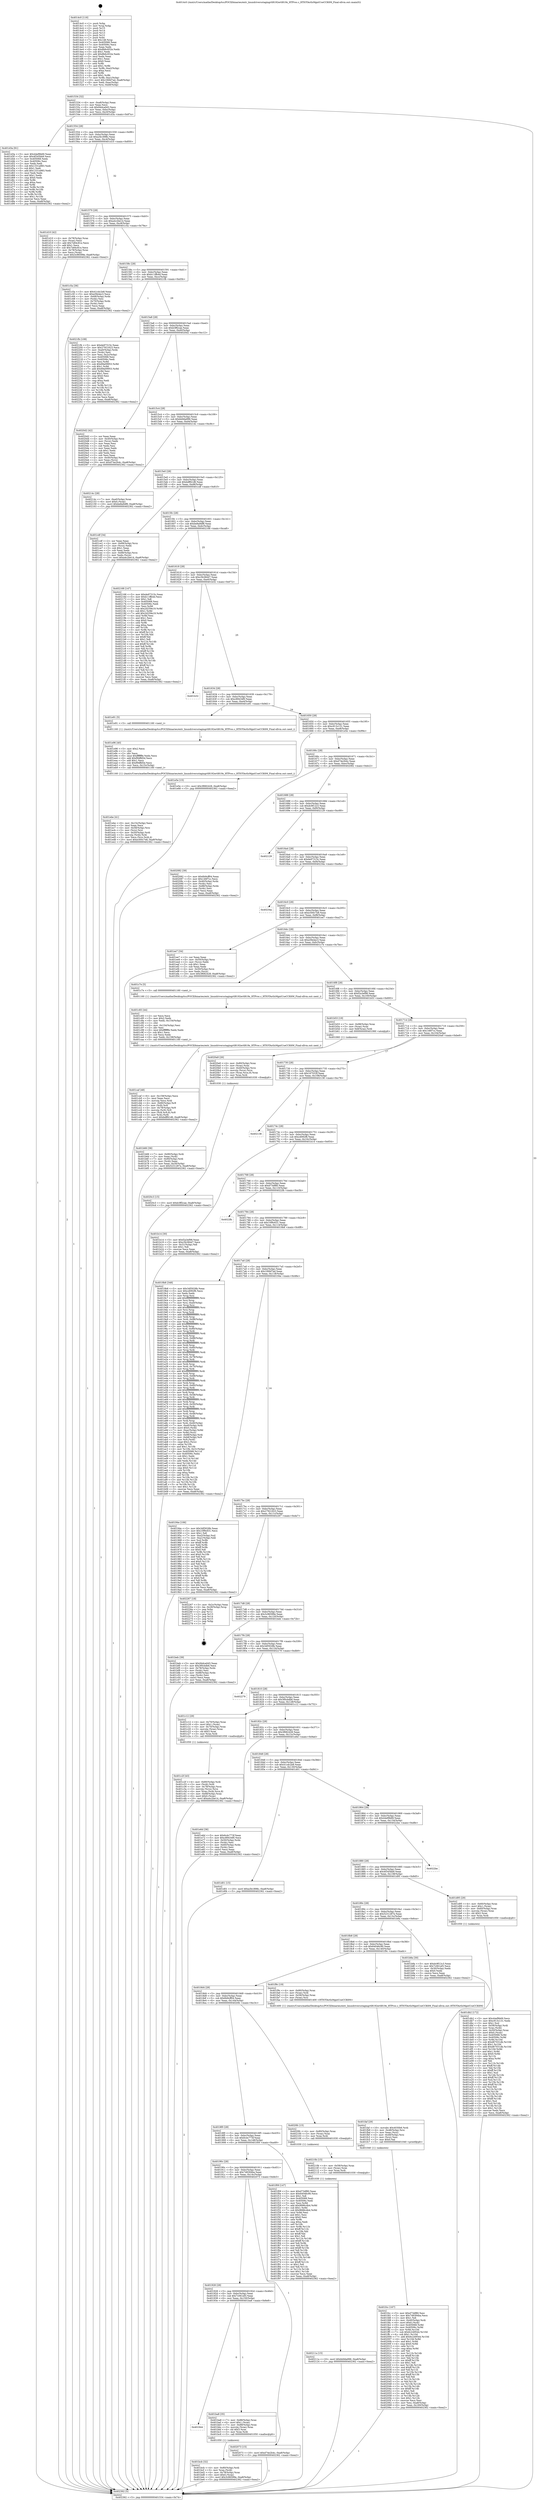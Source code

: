 digraph "0x4014c0" {
  label = "0x4014c0 (/mnt/c/Users/mathe/Desktop/tcc/POCII/binaries/extr_linuxdriversstagingrtl8192ertl819x_HTProc.c_HTIOTActIsMgntUseCCK6M_Final-ollvm.out::main(0))"
  labelloc = "t"
  node[shape=record]

  Entry [label="",width=0.3,height=0.3,shape=circle,fillcolor=black,style=filled]
  "0x401534" [label="{
     0x401534 [32]\l
     | [instrs]\l
     &nbsp;&nbsp;0x401534 \<+6\>: mov -0xa8(%rbp),%eax\l
     &nbsp;&nbsp;0x40153a \<+2\>: mov %eax,%ecx\l
     &nbsp;&nbsp;0x40153c \<+6\>: sub $0x94dca0d3,%ecx\l
     &nbsp;&nbsp;0x401542 \<+6\>: mov %eax,-0xbc(%rbp)\l
     &nbsp;&nbsp;0x401548 \<+6\>: mov %ecx,-0xc0(%rbp)\l
     &nbsp;&nbsp;0x40154e \<+6\>: je 0000000000401d3a \<main+0x87a\>\l
  }"]
  "0x401d3a" [label="{
     0x401d3a [91]\l
     | [instrs]\l
     &nbsp;&nbsp;0x401d3a \<+5\>: mov $0x44ef9b69,%eax\l
     &nbsp;&nbsp;0x401d3f \<+5\>: mov $0x4f345bb9,%ecx\l
     &nbsp;&nbsp;0x401d44 \<+7\>: mov 0x405068,%edx\l
     &nbsp;&nbsp;0x401d4b \<+7\>: mov 0x40506c,%esi\l
     &nbsp;&nbsp;0x401d52 \<+2\>: mov %edx,%edi\l
     &nbsp;&nbsp;0x401d54 \<+6\>: sub $0x1331a983,%edi\l
     &nbsp;&nbsp;0x401d5a \<+3\>: sub $0x1,%edi\l
     &nbsp;&nbsp;0x401d5d \<+6\>: add $0x1331a983,%edi\l
     &nbsp;&nbsp;0x401d63 \<+3\>: imul %edi,%edx\l
     &nbsp;&nbsp;0x401d66 \<+3\>: and $0x1,%edx\l
     &nbsp;&nbsp;0x401d69 \<+3\>: cmp $0x0,%edx\l
     &nbsp;&nbsp;0x401d6c \<+4\>: sete %r8b\l
     &nbsp;&nbsp;0x401d70 \<+3\>: cmp $0xa,%esi\l
     &nbsp;&nbsp;0x401d73 \<+4\>: setl %r9b\l
     &nbsp;&nbsp;0x401d77 \<+3\>: mov %r8b,%r10b\l
     &nbsp;&nbsp;0x401d7a \<+3\>: and %r9b,%r10b\l
     &nbsp;&nbsp;0x401d7d \<+3\>: xor %r9b,%r8b\l
     &nbsp;&nbsp;0x401d80 \<+3\>: or %r8b,%r10b\l
     &nbsp;&nbsp;0x401d83 \<+4\>: test $0x1,%r10b\l
     &nbsp;&nbsp;0x401d87 \<+3\>: cmovne %ecx,%eax\l
     &nbsp;&nbsp;0x401d8a \<+6\>: mov %eax,-0xa8(%rbp)\l
     &nbsp;&nbsp;0x401d90 \<+5\>: jmp 0000000000402362 \<main+0xea2\>\l
  }"]
  "0x401554" [label="{
     0x401554 [28]\l
     | [instrs]\l
     &nbsp;&nbsp;0x401554 \<+5\>: jmp 0000000000401559 \<main+0x99\>\l
     &nbsp;&nbsp;0x401559 \<+6\>: mov -0xbc(%rbp),%eax\l
     &nbsp;&nbsp;0x40155f \<+5\>: sub $0xa3b1898c,%eax\l
     &nbsp;&nbsp;0x401564 \<+6\>: mov %eax,-0xc4(%rbp)\l
     &nbsp;&nbsp;0x40156a \<+6\>: je 0000000000401d10 \<main+0x850\>\l
  }"]
  Exit [label="",width=0.3,height=0.3,shape=circle,fillcolor=black,style=filled,peripheries=2]
  "0x401d10" [label="{
     0x401d10 [42]\l
     | [instrs]\l
     &nbsp;&nbsp;0x401d10 \<+4\>: mov -0x78(%rbp),%rax\l
     &nbsp;&nbsp;0x401d14 \<+2\>: mov (%rax),%ecx\l
     &nbsp;&nbsp;0x401d16 \<+6\>: add $0x7e84c81e,%ecx\l
     &nbsp;&nbsp;0x401d1c \<+3\>: add $0x1,%ecx\l
     &nbsp;&nbsp;0x401d1f \<+6\>: sub $0x7e84c81e,%ecx\l
     &nbsp;&nbsp;0x401d25 \<+4\>: mov -0x78(%rbp),%rax\l
     &nbsp;&nbsp;0x401d29 \<+2\>: mov %ecx,(%rax)\l
     &nbsp;&nbsp;0x401d2b \<+10\>: movl $0x3c96599e,-0xa8(%rbp)\l
     &nbsp;&nbsp;0x401d35 \<+5\>: jmp 0000000000402362 \<main+0xea2\>\l
  }"]
  "0x401570" [label="{
     0x401570 [28]\l
     | [instrs]\l
     &nbsp;&nbsp;0x401570 \<+5\>: jmp 0000000000401575 \<main+0xb5\>\l
     &nbsp;&nbsp;0x401575 \<+6\>: mov -0xbc(%rbp),%eax\l
     &nbsp;&nbsp;0x40157b \<+5\>: sub $0xa4c2be14,%eax\l
     &nbsp;&nbsp;0x401580 \<+6\>: mov %eax,-0xc8(%rbp)\l
     &nbsp;&nbsp;0x401586 \<+6\>: je 0000000000401c5a \<main+0x79a\>\l
  }"]
  "0x40211a" [label="{
     0x40211a [15]\l
     | [instrs]\l
     &nbsp;&nbsp;0x40211a \<+10\>: movl $0xbb9da996,-0xa8(%rbp)\l
     &nbsp;&nbsp;0x402124 \<+5\>: jmp 0000000000402362 \<main+0xea2\>\l
  }"]
  "0x401c5a" [label="{
     0x401c5a [36]\l
     | [instrs]\l
     &nbsp;&nbsp;0x401c5a \<+5\>: mov $0x41cdc2e8,%eax\l
     &nbsp;&nbsp;0x401c5f \<+5\>: mov $0xe5fe4ec3,%ecx\l
     &nbsp;&nbsp;0x401c64 \<+4\>: mov -0x68(%rbp),%rdx\l
     &nbsp;&nbsp;0x401c68 \<+2\>: mov (%rdx),%esi\l
     &nbsp;&nbsp;0x401c6a \<+4\>: mov -0x70(%rbp),%rdx\l
     &nbsp;&nbsp;0x401c6e \<+2\>: cmp (%rdx),%esi\l
     &nbsp;&nbsp;0x401c70 \<+3\>: cmovl %ecx,%eax\l
     &nbsp;&nbsp;0x401c73 \<+6\>: mov %eax,-0xa8(%rbp)\l
     &nbsp;&nbsp;0x401c79 \<+5\>: jmp 0000000000402362 \<main+0xea2\>\l
  }"]
  "0x40158c" [label="{
     0x40158c [28]\l
     | [instrs]\l
     &nbsp;&nbsp;0x40158c \<+5\>: jmp 0000000000401591 \<main+0xd1\>\l
     &nbsp;&nbsp;0x401591 \<+6\>: mov -0xbc(%rbp),%eax\l
     &nbsp;&nbsp;0x401597 \<+5\>: sub $0xb11ffb4d,%eax\l
     &nbsp;&nbsp;0x40159c \<+6\>: mov %eax,-0xcc(%rbp)\l
     &nbsp;&nbsp;0x4015a2 \<+6\>: je 00000000004021fb \<main+0xd3b\>\l
  }"]
  "0x40210b" [label="{
     0x40210b [15]\l
     | [instrs]\l
     &nbsp;&nbsp;0x40210b \<+4\>: mov -0x58(%rbp),%rax\l
     &nbsp;&nbsp;0x40210f \<+3\>: mov (%rax),%rax\l
     &nbsp;&nbsp;0x402112 \<+3\>: mov %rax,%rdi\l
     &nbsp;&nbsp;0x402115 \<+5\>: call 0000000000401030 \<free@plt\>\l
     | [calls]\l
     &nbsp;&nbsp;0x401030 \{1\} (unknown)\l
  }"]
  "0x4021fb" [label="{
     0x4021fb [108]\l
     | [instrs]\l
     &nbsp;&nbsp;0x4021fb \<+5\>: mov $0xde97315c,%eax\l
     &nbsp;&nbsp;0x402200 \<+5\>: mov $0x27921623,%ecx\l
     &nbsp;&nbsp;0x402205 \<+7\>: mov -0xa0(%rbp),%rdx\l
     &nbsp;&nbsp;0x40220c \<+2\>: mov (%rdx),%esi\l
     &nbsp;&nbsp;0x40220e \<+3\>: mov %esi,-0x2c(%rbp)\l
     &nbsp;&nbsp;0x402211 \<+7\>: mov 0x405068,%esi\l
     &nbsp;&nbsp;0x402218 \<+7\>: mov 0x40506c,%edi\l
     &nbsp;&nbsp;0x40221f \<+3\>: mov %esi,%r8d\l
     &nbsp;&nbsp;0x402222 \<+7\>: sub $0x69a09953,%r8d\l
     &nbsp;&nbsp;0x402229 \<+4\>: sub $0x1,%r8d\l
     &nbsp;&nbsp;0x40222d \<+7\>: add $0x69a09953,%r8d\l
     &nbsp;&nbsp;0x402234 \<+4\>: imul %r8d,%esi\l
     &nbsp;&nbsp;0x402238 \<+3\>: and $0x1,%esi\l
     &nbsp;&nbsp;0x40223b \<+3\>: cmp $0x0,%esi\l
     &nbsp;&nbsp;0x40223e \<+4\>: sete %r9b\l
     &nbsp;&nbsp;0x402242 \<+3\>: cmp $0xa,%edi\l
     &nbsp;&nbsp;0x402245 \<+4\>: setl %r10b\l
     &nbsp;&nbsp;0x402249 \<+3\>: mov %r9b,%r11b\l
     &nbsp;&nbsp;0x40224c \<+3\>: and %r10b,%r11b\l
     &nbsp;&nbsp;0x40224f \<+3\>: xor %r10b,%r9b\l
     &nbsp;&nbsp;0x402252 \<+3\>: or %r9b,%r11b\l
     &nbsp;&nbsp;0x402255 \<+4\>: test $0x1,%r11b\l
     &nbsp;&nbsp;0x402259 \<+3\>: cmovne %ecx,%eax\l
     &nbsp;&nbsp;0x40225c \<+6\>: mov %eax,-0xa8(%rbp)\l
     &nbsp;&nbsp;0x402262 \<+5\>: jmp 0000000000402362 \<main+0xea2\>\l
  }"]
  "0x4015a8" [label="{
     0x4015a8 [28]\l
     | [instrs]\l
     &nbsp;&nbsp;0x4015a8 \<+5\>: jmp 00000000004015ad \<main+0xed\>\l
     &nbsp;&nbsp;0x4015ad \<+6\>: mov -0xbc(%rbp),%eax\l
     &nbsp;&nbsp;0x4015b3 \<+5\>: sub $0xb3ff2cae,%eax\l
     &nbsp;&nbsp;0x4015b8 \<+6\>: mov %eax,-0xd0(%rbp)\l
     &nbsp;&nbsp;0x4015be \<+6\>: je 00000000004020d2 \<main+0xc12\>\l
  }"]
  "0x4020c3" [label="{
     0x4020c3 [15]\l
     | [instrs]\l
     &nbsp;&nbsp;0x4020c3 \<+10\>: movl $0xb3ff2cae,-0xa8(%rbp)\l
     &nbsp;&nbsp;0x4020cd \<+5\>: jmp 0000000000402362 \<main+0xea2\>\l
  }"]
  "0x4020d2" [label="{
     0x4020d2 [42]\l
     | [instrs]\l
     &nbsp;&nbsp;0x4020d2 \<+2\>: xor %eax,%eax\l
     &nbsp;&nbsp;0x4020d4 \<+4\>: mov -0x40(%rbp),%rcx\l
     &nbsp;&nbsp;0x4020d8 \<+2\>: mov (%rcx),%edx\l
     &nbsp;&nbsp;0x4020da \<+2\>: mov %eax,%esi\l
     &nbsp;&nbsp;0x4020dc \<+2\>: sub %edx,%esi\l
     &nbsp;&nbsp;0x4020de \<+2\>: mov %eax,%edx\l
     &nbsp;&nbsp;0x4020e0 \<+3\>: sub $0x1,%edx\l
     &nbsp;&nbsp;0x4020e3 \<+2\>: add %edx,%esi\l
     &nbsp;&nbsp;0x4020e5 \<+2\>: sub %esi,%eax\l
     &nbsp;&nbsp;0x4020e7 \<+4\>: mov -0x40(%rbp),%rcx\l
     &nbsp;&nbsp;0x4020eb \<+2\>: mov %eax,(%rcx)\l
     &nbsp;&nbsp;0x4020ed \<+10\>: movl $0xd74e2b4c,-0xa8(%rbp)\l
     &nbsp;&nbsp;0x4020f7 \<+5\>: jmp 0000000000402362 \<main+0xea2\>\l
  }"]
  "0x4015c4" [label="{
     0x4015c4 [28]\l
     | [instrs]\l
     &nbsp;&nbsp;0x4015c4 \<+5\>: jmp 00000000004015c9 \<main+0x109\>\l
     &nbsp;&nbsp;0x4015c9 \<+6\>: mov -0xbc(%rbp),%eax\l
     &nbsp;&nbsp;0x4015cf \<+5\>: sub $0xbb9da996,%eax\l
     &nbsp;&nbsp;0x4015d4 \<+6\>: mov %eax,-0xd4(%rbp)\l
     &nbsp;&nbsp;0x4015da \<+6\>: je 000000000040214c \<main+0xc8c\>\l
  }"]
  "0x401fcc" [label="{
     0x401fcc [167]\l
     | [instrs]\l
     &nbsp;&nbsp;0x401fcc \<+5\>: mov $0xd73df80,%esi\l
     &nbsp;&nbsp;0x401fd1 \<+5\>: mov $0x748394ba,%ecx\l
     &nbsp;&nbsp;0x401fd6 \<+2\>: mov $0x1,%dl\l
     &nbsp;&nbsp;0x401fd8 \<+4\>: mov -0x40(%rbp),%rdi\l
     &nbsp;&nbsp;0x401fdc \<+6\>: movl $0x0,(%rdi)\l
     &nbsp;&nbsp;0x401fe2 \<+8\>: mov 0x405068,%r8d\l
     &nbsp;&nbsp;0x401fea \<+8\>: mov 0x40506c,%r9d\l
     &nbsp;&nbsp;0x401ff2 \<+3\>: mov %r8d,%r10d\l
     &nbsp;&nbsp;0x401ff5 \<+7\>: sub $0x6c249544,%r10d\l
     &nbsp;&nbsp;0x401ffc \<+4\>: sub $0x1,%r10d\l
     &nbsp;&nbsp;0x402000 \<+7\>: add $0x6c249544,%r10d\l
     &nbsp;&nbsp;0x402007 \<+4\>: imul %r10d,%r8d\l
     &nbsp;&nbsp;0x40200b \<+4\>: and $0x1,%r8d\l
     &nbsp;&nbsp;0x40200f \<+4\>: cmp $0x0,%r8d\l
     &nbsp;&nbsp;0x402013 \<+4\>: sete %r11b\l
     &nbsp;&nbsp;0x402017 \<+4\>: cmp $0xa,%r9d\l
     &nbsp;&nbsp;0x40201b \<+3\>: setl %bl\l
     &nbsp;&nbsp;0x40201e \<+3\>: mov %r11b,%r14b\l
     &nbsp;&nbsp;0x402021 \<+4\>: xor $0xff,%r14b\l
     &nbsp;&nbsp;0x402025 \<+3\>: mov %bl,%r15b\l
     &nbsp;&nbsp;0x402028 \<+4\>: xor $0xff,%r15b\l
     &nbsp;&nbsp;0x40202c \<+3\>: xor $0x1,%dl\l
     &nbsp;&nbsp;0x40202f \<+3\>: mov %r14b,%r12b\l
     &nbsp;&nbsp;0x402032 \<+4\>: and $0xff,%r12b\l
     &nbsp;&nbsp;0x402036 \<+3\>: and %dl,%r11b\l
     &nbsp;&nbsp;0x402039 \<+3\>: mov %r15b,%r13b\l
     &nbsp;&nbsp;0x40203c \<+4\>: and $0xff,%r13b\l
     &nbsp;&nbsp;0x402040 \<+2\>: and %dl,%bl\l
     &nbsp;&nbsp;0x402042 \<+3\>: or %r11b,%r12b\l
     &nbsp;&nbsp;0x402045 \<+3\>: or %bl,%r13b\l
     &nbsp;&nbsp;0x402048 \<+3\>: xor %r13b,%r12b\l
     &nbsp;&nbsp;0x40204b \<+3\>: or %r15b,%r14b\l
     &nbsp;&nbsp;0x40204e \<+4\>: xor $0xff,%r14b\l
     &nbsp;&nbsp;0x402052 \<+3\>: or $0x1,%dl\l
     &nbsp;&nbsp;0x402055 \<+3\>: and %dl,%r14b\l
     &nbsp;&nbsp;0x402058 \<+3\>: or %r14b,%r12b\l
     &nbsp;&nbsp;0x40205b \<+4\>: test $0x1,%r12b\l
     &nbsp;&nbsp;0x40205f \<+3\>: cmovne %ecx,%esi\l
     &nbsp;&nbsp;0x402062 \<+6\>: mov %esi,-0xa8(%rbp)\l
     &nbsp;&nbsp;0x402068 \<+6\>: mov %eax,-0x160(%rbp)\l
     &nbsp;&nbsp;0x40206e \<+5\>: jmp 0000000000402362 \<main+0xea2\>\l
  }"]
  "0x40214c" [label="{
     0x40214c [28]\l
     | [instrs]\l
     &nbsp;&nbsp;0x40214c \<+7\>: mov -0xa0(%rbp),%rax\l
     &nbsp;&nbsp;0x402153 \<+6\>: movl $0x0,(%rax)\l
     &nbsp;&nbsp;0x402159 \<+10\>: movl $0xbe8a9df8,-0xa8(%rbp)\l
     &nbsp;&nbsp;0x402163 \<+5\>: jmp 0000000000402362 \<main+0xea2\>\l
  }"]
  "0x4015e0" [label="{
     0x4015e0 [28]\l
     | [instrs]\l
     &nbsp;&nbsp;0x4015e0 \<+5\>: jmp 00000000004015e5 \<main+0x125\>\l
     &nbsp;&nbsp;0x4015e5 \<+6\>: mov -0xbc(%rbp),%eax\l
     &nbsp;&nbsp;0x4015eb \<+5\>: sub $0xbdff41d6,%eax\l
     &nbsp;&nbsp;0x4015f0 \<+6\>: mov %eax,-0xd8(%rbp)\l
     &nbsp;&nbsp;0x4015f6 \<+6\>: je 0000000000401cdf \<main+0x81f\>\l
  }"]
  "0x401faf" [label="{
     0x401faf [29]\l
     | [instrs]\l
     &nbsp;&nbsp;0x401faf \<+10\>: movabs $0x4030b6,%rdi\l
     &nbsp;&nbsp;0x401fb9 \<+4\>: mov -0x48(%rbp),%rsi\l
     &nbsp;&nbsp;0x401fbd \<+2\>: mov %eax,(%rsi)\l
     &nbsp;&nbsp;0x401fbf \<+4\>: mov -0x48(%rbp),%rsi\l
     &nbsp;&nbsp;0x401fc3 \<+2\>: mov (%rsi),%esi\l
     &nbsp;&nbsp;0x401fc5 \<+2\>: mov $0x0,%al\l
     &nbsp;&nbsp;0x401fc7 \<+5\>: call 0000000000401040 \<printf@plt\>\l
     | [calls]\l
     &nbsp;&nbsp;0x401040 \{1\} (unknown)\l
  }"]
  "0x401cdf" [label="{
     0x401cdf [34]\l
     | [instrs]\l
     &nbsp;&nbsp;0x401cdf \<+2\>: xor %eax,%eax\l
     &nbsp;&nbsp;0x401ce1 \<+4\>: mov -0x68(%rbp),%rcx\l
     &nbsp;&nbsp;0x401ce5 \<+2\>: mov (%rcx),%edx\l
     &nbsp;&nbsp;0x401ce7 \<+3\>: sub $0x1,%eax\l
     &nbsp;&nbsp;0x401cea \<+2\>: sub %eax,%edx\l
     &nbsp;&nbsp;0x401cec \<+4\>: mov -0x68(%rbp),%rcx\l
     &nbsp;&nbsp;0x401cf0 \<+2\>: mov %edx,(%rcx)\l
     &nbsp;&nbsp;0x401cf2 \<+10\>: movl $0xa4c2be14,-0xa8(%rbp)\l
     &nbsp;&nbsp;0x401cfc \<+5\>: jmp 0000000000402362 \<main+0xea2\>\l
  }"]
  "0x4015fc" [label="{
     0x4015fc [28]\l
     | [instrs]\l
     &nbsp;&nbsp;0x4015fc \<+5\>: jmp 0000000000401601 \<main+0x141\>\l
     &nbsp;&nbsp;0x401601 \<+6\>: mov -0xbc(%rbp),%eax\l
     &nbsp;&nbsp;0x401607 \<+5\>: sub $0xbe8a9df8,%eax\l
     &nbsp;&nbsp;0x40160c \<+6\>: mov %eax,-0xdc(%rbp)\l
     &nbsp;&nbsp;0x401612 \<+6\>: je 0000000000402168 \<main+0xca8\>\l
  }"]
  "0x401ebe" [label="{
     0x401ebe [41]\l
     | [instrs]\l
     &nbsp;&nbsp;0x401ebe \<+6\>: mov -0x15c(%rbp),%ecx\l
     &nbsp;&nbsp;0x401ec4 \<+3\>: imul %eax,%ecx\l
     &nbsp;&nbsp;0x401ec7 \<+4\>: mov -0x58(%rbp),%rsi\l
     &nbsp;&nbsp;0x401ecb \<+3\>: mov (%rsi),%rsi\l
     &nbsp;&nbsp;0x401ece \<+4\>: mov -0x50(%rbp),%rdi\l
     &nbsp;&nbsp;0x401ed2 \<+3\>: movslq (%rdi),%rdi\l
     &nbsp;&nbsp;0x401ed5 \<+3\>: mov %ecx,(%rsi,%rdi,4)\l
     &nbsp;&nbsp;0x401ed8 \<+10\>: movl $0xe300c7e8,-0xa8(%rbp)\l
     &nbsp;&nbsp;0x401ee2 \<+5\>: jmp 0000000000402362 \<main+0xea2\>\l
  }"]
  "0x402168" [label="{
     0x402168 [147]\l
     | [instrs]\l
     &nbsp;&nbsp;0x402168 \<+5\>: mov $0xde97315c,%eax\l
     &nbsp;&nbsp;0x40216d \<+5\>: mov $0xb11ffb4d,%ecx\l
     &nbsp;&nbsp;0x402172 \<+2\>: mov $0x1,%dl\l
     &nbsp;&nbsp;0x402174 \<+7\>: mov 0x405068,%esi\l
     &nbsp;&nbsp;0x40217b \<+7\>: mov 0x40506c,%edi\l
     &nbsp;&nbsp;0x402182 \<+3\>: mov %esi,%r8d\l
     &nbsp;&nbsp;0x402185 \<+7\>: sub $0x2d259e19,%r8d\l
     &nbsp;&nbsp;0x40218c \<+4\>: sub $0x1,%r8d\l
     &nbsp;&nbsp;0x402190 \<+7\>: add $0x2d259e19,%r8d\l
     &nbsp;&nbsp;0x402197 \<+4\>: imul %r8d,%esi\l
     &nbsp;&nbsp;0x40219b \<+3\>: and $0x1,%esi\l
     &nbsp;&nbsp;0x40219e \<+3\>: cmp $0x0,%esi\l
     &nbsp;&nbsp;0x4021a1 \<+4\>: sete %r9b\l
     &nbsp;&nbsp;0x4021a5 \<+3\>: cmp $0xa,%edi\l
     &nbsp;&nbsp;0x4021a8 \<+4\>: setl %r10b\l
     &nbsp;&nbsp;0x4021ac \<+3\>: mov %r9b,%r11b\l
     &nbsp;&nbsp;0x4021af \<+4\>: xor $0xff,%r11b\l
     &nbsp;&nbsp;0x4021b3 \<+3\>: mov %r10b,%bl\l
     &nbsp;&nbsp;0x4021b6 \<+3\>: xor $0xff,%bl\l
     &nbsp;&nbsp;0x4021b9 \<+3\>: xor $0x1,%dl\l
     &nbsp;&nbsp;0x4021bc \<+3\>: mov %r11b,%r14b\l
     &nbsp;&nbsp;0x4021bf \<+4\>: and $0xff,%r14b\l
     &nbsp;&nbsp;0x4021c3 \<+3\>: and %dl,%r9b\l
     &nbsp;&nbsp;0x4021c6 \<+3\>: mov %bl,%r15b\l
     &nbsp;&nbsp;0x4021c9 \<+4\>: and $0xff,%r15b\l
     &nbsp;&nbsp;0x4021cd \<+3\>: and %dl,%r10b\l
     &nbsp;&nbsp;0x4021d0 \<+3\>: or %r9b,%r14b\l
     &nbsp;&nbsp;0x4021d3 \<+3\>: or %r10b,%r15b\l
     &nbsp;&nbsp;0x4021d6 \<+3\>: xor %r15b,%r14b\l
     &nbsp;&nbsp;0x4021d9 \<+3\>: or %bl,%r11b\l
     &nbsp;&nbsp;0x4021dc \<+4\>: xor $0xff,%r11b\l
     &nbsp;&nbsp;0x4021e0 \<+3\>: or $0x1,%dl\l
     &nbsp;&nbsp;0x4021e3 \<+3\>: and %dl,%r11b\l
     &nbsp;&nbsp;0x4021e6 \<+3\>: or %r11b,%r14b\l
     &nbsp;&nbsp;0x4021e9 \<+4\>: test $0x1,%r14b\l
     &nbsp;&nbsp;0x4021ed \<+3\>: cmovne %ecx,%eax\l
     &nbsp;&nbsp;0x4021f0 \<+6\>: mov %eax,-0xa8(%rbp)\l
     &nbsp;&nbsp;0x4021f6 \<+5\>: jmp 0000000000402362 \<main+0xea2\>\l
  }"]
  "0x401618" [label="{
     0x401618 [28]\l
     | [instrs]\l
     &nbsp;&nbsp;0x401618 \<+5\>: jmp 000000000040161d \<main+0x15d\>\l
     &nbsp;&nbsp;0x40161d \<+6\>: mov -0xbc(%rbp),%eax\l
     &nbsp;&nbsp;0x401623 \<+5\>: sub $0xc5b38447,%eax\l
     &nbsp;&nbsp;0x401628 \<+6\>: mov %eax,-0xe0(%rbp)\l
     &nbsp;&nbsp;0x40162e \<+6\>: je 0000000000401b32 \<main+0x672\>\l
  }"]
  "0x401e96" [label="{
     0x401e96 [40]\l
     | [instrs]\l
     &nbsp;&nbsp;0x401e96 \<+5\>: mov $0x2,%ecx\l
     &nbsp;&nbsp;0x401e9b \<+1\>: cltd\l
     &nbsp;&nbsp;0x401e9c \<+2\>: idiv %ecx\l
     &nbsp;&nbsp;0x401e9e \<+6\>: imul $0xfffffffe,%edx,%ecx\l
     &nbsp;&nbsp;0x401ea4 \<+6\>: add $0xf94ffd5d,%ecx\l
     &nbsp;&nbsp;0x401eaa \<+3\>: add $0x1,%ecx\l
     &nbsp;&nbsp;0x401ead \<+6\>: sub $0xf94ffd5d,%ecx\l
     &nbsp;&nbsp;0x401eb3 \<+6\>: mov %ecx,-0x15c(%rbp)\l
     &nbsp;&nbsp;0x401eb9 \<+5\>: call 0000000000401160 \<next_i\>\l
     | [calls]\l
     &nbsp;&nbsp;0x401160 \{1\} (/mnt/c/Users/mathe/Desktop/tcc/POCII/binaries/extr_linuxdriversstagingrtl8192ertl819x_HTProc.c_HTIOTActIsMgntUseCCK6M_Final-ollvm.out::next_i)\l
  }"]
  "0x401b32" [label="{
     0x401b32\l
  }", style=dashed]
  "0x401634" [label="{
     0x401634 [28]\l
     | [instrs]\l
     &nbsp;&nbsp;0x401634 \<+5\>: jmp 0000000000401639 \<main+0x179\>\l
     &nbsp;&nbsp;0x401639 \<+6\>: mov -0xbc(%rbp),%eax\l
     &nbsp;&nbsp;0x40163f \<+5\>: sub $0xc89434f0,%eax\l
     &nbsp;&nbsp;0x401644 \<+6\>: mov %eax,-0xe4(%rbp)\l
     &nbsp;&nbsp;0x40164a \<+6\>: je 0000000000401e91 \<main+0x9d1\>\l
  }"]
  "0x401db2" [label="{
     0x401db2 [172]\l
     | [instrs]\l
     &nbsp;&nbsp;0x401db2 \<+5\>: mov $0x44ef9b69,%ecx\l
     &nbsp;&nbsp;0x401db7 \<+5\>: mov $0xc913c131,%edx\l
     &nbsp;&nbsp;0x401dbc \<+3\>: mov $0x1,%sil\l
     &nbsp;&nbsp;0x401dbf \<+4\>: mov -0x58(%rbp),%rdi\l
     &nbsp;&nbsp;0x401dc3 \<+3\>: mov %rax,(%rdi)\l
     &nbsp;&nbsp;0x401dc6 \<+4\>: mov -0x50(%rbp),%rax\l
     &nbsp;&nbsp;0x401dca \<+6\>: movl $0x0,(%rax)\l
     &nbsp;&nbsp;0x401dd0 \<+8\>: mov 0x405068,%r8d\l
     &nbsp;&nbsp;0x401dd8 \<+8\>: mov 0x40506c,%r9d\l
     &nbsp;&nbsp;0x401de0 \<+3\>: mov %r8d,%r10d\l
     &nbsp;&nbsp;0x401de3 \<+7\>: sub $0xd67031db,%r10d\l
     &nbsp;&nbsp;0x401dea \<+4\>: sub $0x1,%r10d\l
     &nbsp;&nbsp;0x401dee \<+7\>: add $0xd67031db,%r10d\l
     &nbsp;&nbsp;0x401df5 \<+4\>: imul %r10d,%r8d\l
     &nbsp;&nbsp;0x401df9 \<+4\>: and $0x1,%r8d\l
     &nbsp;&nbsp;0x401dfd \<+4\>: cmp $0x0,%r8d\l
     &nbsp;&nbsp;0x401e01 \<+4\>: sete %r11b\l
     &nbsp;&nbsp;0x401e05 \<+4\>: cmp $0xa,%r9d\l
     &nbsp;&nbsp;0x401e09 \<+3\>: setl %bl\l
     &nbsp;&nbsp;0x401e0c \<+3\>: mov %r11b,%r14b\l
     &nbsp;&nbsp;0x401e0f \<+4\>: xor $0xff,%r14b\l
     &nbsp;&nbsp;0x401e13 \<+3\>: mov %bl,%r15b\l
     &nbsp;&nbsp;0x401e16 \<+4\>: xor $0xff,%r15b\l
     &nbsp;&nbsp;0x401e1a \<+4\>: xor $0x1,%sil\l
     &nbsp;&nbsp;0x401e1e \<+3\>: mov %r14b,%r12b\l
     &nbsp;&nbsp;0x401e21 \<+4\>: and $0xff,%r12b\l
     &nbsp;&nbsp;0x401e25 \<+3\>: and %sil,%r11b\l
     &nbsp;&nbsp;0x401e28 \<+3\>: mov %r15b,%r13b\l
     &nbsp;&nbsp;0x401e2b \<+4\>: and $0xff,%r13b\l
     &nbsp;&nbsp;0x401e2f \<+3\>: and %sil,%bl\l
     &nbsp;&nbsp;0x401e32 \<+3\>: or %r11b,%r12b\l
     &nbsp;&nbsp;0x401e35 \<+3\>: or %bl,%r13b\l
     &nbsp;&nbsp;0x401e38 \<+3\>: xor %r13b,%r12b\l
     &nbsp;&nbsp;0x401e3b \<+3\>: or %r15b,%r14b\l
     &nbsp;&nbsp;0x401e3e \<+4\>: xor $0xff,%r14b\l
     &nbsp;&nbsp;0x401e42 \<+4\>: or $0x1,%sil\l
     &nbsp;&nbsp;0x401e46 \<+3\>: and %sil,%r14b\l
     &nbsp;&nbsp;0x401e49 \<+3\>: or %r14b,%r12b\l
     &nbsp;&nbsp;0x401e4c \<+4\>: test $0x1,%r12b\l
     &nbsp;&nbsp;0x401e50 \<+3\>: cmovne %edx,%ecx\l
     &nbsp;&nbsp;0x401e53 \<+6\>: mov %ecx,-0xa8(%rbp)\l
     &nbsp;&nbsp;0x401e59 \<+5\>: jmp 0000000000402362 \<main+0xea2\>\l
  }"]
  "0x401e91" [label="{
     0x401e91 [5]\l
     | [instrs]\l
     &nbsp;&nbsp;0x401e91 \<+5\>: call 0000000000401160 \<next_i\>\l
     | [calls]\l
     &nbsp;&nbsp;0x401160 \{1\} (/mnt/c/Users/mathe/Desktop/tcc/POCII/binaries/extr_linuxdriversstagingrtl8192ertl819x_HTProc.c_HTIOTActIsMgntUseCCK6M_Final-ollvm.out::next_i)\l
  }"]
  "0x401650" [label="{
     0x401650 [28]\l
     | [instrs]\l
     &nbsp;&nbsp;0x401650 \<+5\>: jmp 0000000000401655 \<main+0x195\>\l
     &nbsp;&nbsp;0x401655 \<+6\>: mov -0xbc(%rbp),%eax\l
     &nbsp;&nbsp;0x40165b \<+5\>: sub $0xc913c131,%eax\l
     &nbsp;&nbsp;0x401660 \<+6\>: mov %eax,-0xe8(%rbp)\l
     &nbsp;&nbsp;0x401666 \<+6\>: je 0000000000401e5e \<main+0x99e\>\l
  }"]
  "0x401caf" [label="{
     0x401caf [48]\l
     | [instrs]\l
     &nbsp;&nbsp;0x401caf \<+6\>: mov -0x158(%rbp),%ecx\l
     &nbsp;&nbsp;0x401cb5 \<+3\>: imul %eax,%ecx\l
     &nbsp;&nbsp;0x401cb8 \<+3\>: movslq %ecx,%rdi\l
     &nbsp;&nbsp;0x401cbb \<+4\>: mov -0x80(%rbp),%r8\l
     &nbsp;&nbsp;0x401cbf \<+3\>: mov (%r8),%r8\l
     &nbsp;&nbsp;0x401cc2 \<+4\>: mov -0x78(%rbp),%r9\l
     &nbsp;&nbsp;0x401cc6 \<+3\>: movslq (%r9),%r9\l
     &nbsp;&nbsp;0x401cc9 \<+4\>: mov (%r8,%r9,8),%r8\l
     &nbsp;&nbsp;0x401ccd \<+3\>: mov %rdi,(%r8)\l
     &nbsp;&nbsp;0x401cd0 \<+10\>: movl $0xbdff41d6,-0xa8(%rbp)\l
     &nbsp;&nbsp;0x401cda \<+5\>: jmp 0000000000402362 \<main+0xea2\>\l
  }"]
  "0x401e5e" [label="{
     0x401e5e [15]\l
     | [instrs]\l
     &nbsp;&nbsp;0x401e5e \<+10\>: movl $0x3f682428,-0xa8(%rbp)\l
     &nbsp;&nbsp;0x401e68 \<+5\>: jmp 0000000000402362 \<main+0xea2\>\l
  }"]
  "0x40166c" [label="{
     0x40166c [28]\l
     | [instrs]\l
     &nbsp;&nbsp;0x40166c \<+5\>: jmp 0000000000401671 \<main+0x1b1\>\l
     &nbsp;&nbsp;0x401671 \<+6\>: mov -0xbc(%rbp),%eax\l
     &nbsp;&nbsp;0x401677 \<+5\>: sub $0xd74e2b4c,%eax\l
     &nbsp;&nbsp;0x40167c \<+6\>: mov %eax,-0xec(%rbp)\l
     &nbsp;&nbsp;0x401682 \<+6\>: je 0000000000402082 \<main+0xbc2\>\l
  }"]
  "0x401c83" [label="{
     0x401c83 [44]\l
     | [instrs]\l
     &nbsp;&nbsp;0x401c83 \<+2\>: xor %ecx,%ecx\l
     &nbsp;&nbsp;0x401c85 \<+5\>: mov $0x2,%edx\l
     &nbsp;&nbsp;0x401c8a \<+6\>: mov %edx,-0x154(%rbp)\l
     &nbsp;&nbsp;0x401c90 \<+1\>: cltd\l
     &nbsp;&nbsp;0x401c91 \<+6\>: mov -0x154(%rbp),%esi\l
     &nbsp;&nbsp;0x401c97 \<+2\>: idiv %esi\l
     &nbsp;&nbsp;0x401c99 \<+6\>: imul $0xfffffffe,%edx,%edx\l
     &nbsp;&nbsp;0x401c9f \<+3\>: sub $0x1,%ecx\l
     &nbsp;&nbsp;0x401ca2 \<+2\>: sub %ecx,%edx\l
     &nbsp;&nbsp;0x401ca4 \<+6\>: mov %edx,-0x158(%rbp)\l
     &nbsp;&nbsp;0x401caa \<+5\>: call 0000000000401160 \<next_i\>\l
     | [calls]\l
     &nbsp;&nbsp;0x401160 \{1\} (/mnt/c/Users/mathe/Desktop/tcc/POCII/binaries/extr_linuxdriversstagingrtl8192ertl819x_HTProc.c_HTIOTActIsMgntUseCCK6M_Final-ollvm.out::next_i)\l
  }"]
  "0x402082" [label="{
     0x402082 [39]\l
     | [instrs]\l
     &nbsp;&nbsp;0x402082 \<+5\>: mov $0x6b9cff04,%eax\l
     &nbsp;&nbsp;0x402087 \<+5\>: mov $0x146f7cc,%ecx\l
     &nbsp;&nbsp;0x40208c \<+4\>: mov -0x40(%rbp),%rdx\l
     &nbsp;&nbsp;0x402090 \<+2\>: mov (%rdx),%esi\l
     &nbsp;&nbsp;0x402092 \<+7\>: mov -0x88(%rbp),%rdx\l
     &nbsp;&nbsp;0x402099 \<+2\>: cmp (%rdx),%esi\l
     &nbsp;&nbsp;0x40209b \<+3\>: cmovl %ecx,%eax\l
     &nbsp;&nbsp;0x40209e \<+6\>: mov %eax,-0xa8(%rbp)\l
     &nbsp;&nbsp;0x4020a4 \<+5\>: jmp 0000000000402362 \<main+0xea2\>\l
  }"]
  "0x401688" [label="{
     0x401688 [28]\l
     | [instrs]\l
     &nbsp;&nbsp;0x401688 \<+5\>: jmp 000000000040168d \<main+0x1cd\>\l
     &nbsp;&nbsp;0x40168d \<+6\>: mov -0xbc(%rbp),%eax\l
     &nbsp;&nbsp;0x401693 \<+5\>: sub $0xdc9f12c3,%eax\l
     &nbsp;&nbsp;0x401698 \<+6\>: mov %eax,-0xf0(%rbp)\l
     &nbsp;&nbsp;0x40169e \<+6\>: je 0000000000402129 \<main+0xc69\>\l
  }"]
  "0x401c2f" [label="{
     0x401c2f [43]\l
     | [instrs]\l
     &nbsp;&nbsp;0x401c2f \<+4\>: mov -0x80(%rbp),%rdi\l
     &nbsp;&nbsp;0x401c33 \<+3\>: mov (%rdi),%rdi\l
     &nbsp;&nbsp;0x401c36 \<+4\>: mov -0x78(%rbp),%rcx\l
     &nbsp;&nbsp;0x401c3a \<+3\>: movslq (%rcx),%rcx\l
     &nbsp;&nbsp;0x401c3d \<+4\>: mov %rax,(%rdi,%rcx,8)\l
     &nbsp;&nbsp;0x401c41 \<+4\>: mov -0x68(%rbp),%rax\l
     &nbsp;&nbsp;0x401c45 \<+6\>: movl $0x0,(%rax)\l
     &nbsp;&nbsp;0x401c4b \<+10\>: movl $0xa4c2be14,-0xa8(%rbp)\l
     &nbsp;&nbsp;0x401c55 \<+5\>: jmp 0000000000402362 \<main+0xea2\>\l
  }"]
  "0x402129" [label="{
     0x402129\l
  }", style=dashed]
  "0x4016a4" [label="{
     0x4016a4 [28]\l
     | [instrs]\l
     &nbsp;&nbsp;0x4016a4 \<+5\>: jmp 00000000004016a9 \<main+0x1e9\>\l
     &nbsp;&nbsp;0x4016a9 \<+6\>: mov -0xbc(%rbp),%eax\l
     &nbsp;&nbsp;0x4016af \<+5\>: sub $0xde97315c,%eax\l
     &nbsp;&nbsp;0x4016b4 \<+6\>: mov %eax,-0xf4(%rbp)\l
     &nbsp;&nbsp;0x4016ba \<+6\>: je 000000000040234a \<main+0xe8a\>\l
  }"]
  "0x401bcb" [label="{
     0x401bcb [32]\l
     | [instrs]\l
     &nbsp;&nbsp;0x401bcb \<+4\>: mov -0x80(%rbp),%rdi\l
     &nbsp;&nbsp;0x401bcf \<+3\>: mov %rax,(%rdi)\l
     &nbsp;&nbsp;0x401bd2 \<+4\>: mov -0x78(%rbp),%rax\l
     &nbsp;&nbsp;0x401bd6 \<+6\>: movl $0x0,(%rax)\l
     &nbsp;&nbsp;0x401bdc \<+10\>: movl $0x3c96599e,-0xa8(%rbp)\l
     &nbsp;&nbsp;0x401be6 \<+5\>: jmp 0000000000402362 \<main+0xea2\>\l
  }"]
  "0x40234a" [label="{
     0x40234a\l
  }", style=dashed]
  "0x4016c0" [label="{
     0x4016c0 [28]\l
     | [instrs]\l
     &nbsp;&nbsp;0x4016c0 \<+5\>: jmp 00000000004016c5 \<main+0x205\>\l
     &nbsp;&nbsp;0x4016c5 \<+6\>: mov -0xbc(%rbp),%eax\l
     &nbsp;&nbsp;0x4016cb \<+5\>: sub $0xe300c7e8,%eax\l
     &nbsp;&nbsp;0x4016d0 \<+6\>: mov %eax,-0xf8(%rbp)\l
     &nbsp;&nbsp;0x4016d6 \<+6\>: je 0000000000401ee7 \<main+0xa27\>\l
  }"]
  "0x401944" [label="{
     0x401944\l
  }", style=dashed]
  "0x401ee7" [label="{
     0x401ee7 [34]\l
     | [instrs]\l
     &nbsp;&nbsp;0x401ee7 \<+2\>: xor %eax,%eax\l
     &nbsp;&nbsp;0x401ee9 \<+4\>: mov -0x50(%rbp),%rcx\l
     &nbsp;&nbsp;0x401eed \<+2\>: mov (%rcx),%edx\l
     &nbsp;&nbsp;0x401eef \<+3\>: sub $0x1,%eax\l
     &nbsp;&nbsp;0x401ef2 \<+2\>: sub %eax,%edx\l
     &nbsp;&nbsp;0x401ef4 \<+4\>: mov -0x50(%rbp),%rcx\l
     &nbsp;&nbsp;0x401ef8 \<+2\>: mov %edx,(%rcx)\l
     &nbsp;&nbsp;0x401efa \<+10\>: movl $0x3f682428,-0xa8(%rbp)\l
     &nbsp;&nbsp;0x401f04 \<+5\>: jmp 0000000000402362 \<main+0xea2\>\l
  }"]
  "0x4016dc" [label="{
     0x4016dc [28]\l
     | [instrs]\l
     &nbsp;&nbsp;0x4016dc \<+5\>: jmp 00000000004016e1 \<main+0x221\>\l
     &nbsp;&nbsp;0x4016e1 \<+6\>: mov -0xbc(%rbp),%eax\l
     &nbsp;&nbsp;0x4016e7 \<+5\>: sub $0xe5fe4ec3,%eax\l
     &nbsp;&nbsp;0x4016ec \<+6\>: mov %eax,-0xfc(%rbp)\l
     &nbsp;&nbsp;0x4016f2 \<+6\>: je 0000000000401c7e \<main+0x7be\>\l
  }"]
  "0x401ba8" [label="{
     0x401ba8 [35]\l
     | [instrs]\l
     &nbsp;&nbsp;0x401ba8 \<+7\>: mov -0x88(%rbp),%rax\l
     &nbsp;&nbsp;0x401baf \<+6\>: movl $0x1,(%rax)\l
     &nbsp;&nbsp;0x401bb5 \<+7\>: mov -0x88(%rbp),%rax\l
     &nbsp;&nbsp;0x401bbc \<+3\>: movslq (%rax),%rax\l
     &nbsp;&nbsp;0x401bbf \<+4\>: shl $0x3,%rax\l
     &nbsp;&nbsp;0x401bc3 \<+3\>: mov %rax,%rdi\l
     &nbsp;&nbsp;0x401bc6 \<+5\>: call 0000000000401050 \<malloc@plt\>\l
     | [calls]\l
     &nbsp;&nbsp;0x401050 \{1\} (unknown)\l
  }"]
  "0x401c7e" [label="{
     0x401c7e [5]\l
     | [instrs]\l
     &nbsp;&nbsp;0x401c7e \<+5\>: call 0000000000401160 \<next_i\>\l
     | [calls]\l
     &nbsp;&nbsp;0x401160 \{1\} (/mnt/c/Users/mathe/Desktop/tcc/POCII/binaries/extr_linuxdriversstagingrtl8192ertl819x_HTProc.c_HTIOTActIsMgntUseCCK6M_Final-ollvm.out::next_i)\l
  }"]
  "0x4016f8" [label="{
     0x4016f8 [28]\l
     | [instrs]\l
     &nbsp;&nbsp;0x4016f8 \<+5\>: jmp 00000000004016fd \<main+0x23d\>\l
     &nbsp;&nbsp;0x4016fd \<+6\>: mov -0xbc(%rbp),%eax\l
     &nbsp;&nbsp;0x401703 \<+5\>: sub $0xf2a3ef98,%eax\l
     &nbsp;&nbsp;0x401708 \<+6\>: mov %eax,-0x100(%rbp)\l
     &nbsp;&nbsp;0x40170e \<+6\>: je 0000000000401b53 \<main+0x693\>\l
  }"]
  "0x401928" [label="{
     0x401928 [28]\l
     | [instrs]\l
     &nbsp;&nbsp;0x401928 \<+5\>: jmp 000000000040192d \<main+0x46d\>\l
     &nbsp;&nbsp;0x40192d \<+6\>: mov -0xbc(%rbp),%eax\l
     &nbsp;&nbsp;0x401933 \<+5\>: sub $0x7c061ef3,%eax\l
     &nbsp;&nbsp;0x401938 \<+6\>: mov %eax,-0x150(%rbp)\l
     &nbsp;&nbsp;0x40193e \<+6\>: je 0000000000401ba8 \<main+0x6e8\>\l
  }"]
  "0x401b53" [label="{
     0x401b53 [19]\l
     | [instrs]\l
     &nbsp;&nbsp;0x401b53 \<+7\>: mov -0x98(%rbp),%rax\l
     &nbsp;&nbsp;0x401b5a \<+3\>: mov (%rax),%rax\l
     &nbsp;&nbsp;0x401b5d \<+4\>: mov 0x8(%rax),%rdi\l
     &nbsp;&nbsp;0x401b61 \<+5\>: call 0000000000401060 \<atoi@plt\>\l
     | [calls]\l
     &nbsp;&nbsp;0x401060 \{1\} (unknown)\l
  }"]
  "0x401714" [label="{
     0x401714 [28]\l
     | [instrs]\l
     &nbsp;&nbsp;0x401714 \<+5\>: jmp 0000000000401719 \<main+0x259\>\l
     &nbsp;&nbsp;0x401719 \<+6\>: mov -0xbc(%rbp),%eax\l
     &nbsp;&nbsp;0x40171f \<+5\>: sub $0x146f7cc,%eax\l
     &nbsp;&nbsp;0x401724 \<+6\>: mov %eax,-0x104(%rbp)\l
     &nbsp;&nbsp;0x40172a \<+6\>: je 00000000004020a9 \<main+0xbe9\>\l
  }"]
  "0x402073" [label="{
     0x402073 [15]\l
     | [instrs]\l
     &nbsp;&nbsp;0x402073 \<+10\>: movl $0xd74e2b4c,-0xa8(%rbp)\l
     &nbsp;&nbsp;0x40207d \<+5\>: jmp 0000000000402362 \<main+0xea2\>\l
  }"]
  "0x4020a9" [label="{
     0x4020a9 [26]\l
     | [instrs]\l
     &nbsp;&nbsp;0x4020a9 \<+4\>: mov -0x80(%rbp),%rax\l
     &nbsp;&nbsp;0x4020ad \<+3\>: mov (%rax),%rax\l
     &nbsp;&nbsp;0x4020b0 \<+4\>: mov -0x40(%rbp),%rcx\l
     &nbsp;&nbsp;0x4020b4 \<+3\>: movslq (%rcx),%rcx\l
     &nbsp;&nbsp;0x4020b7 \<+4\>: mov (%rax,%rcx,8),%rax\l
     &nbsp;&nbsp;0x4020bb \<+3\>: mov %rax,%rdi\l
     &nbsp;&nbsp;0x4020be \<+5\>: call 0000000000401030 \<free@plt\>\l
     | [calls]\l
     &nbsp;&nbsp;0x401030 \{1\} (unknown)\l
  }"]
  "0x401730" [label="{
     0x401730 [28]\l
     | [instrs]\l
     &nbsp;&nbsp;0x401730 \<+5\>: jmp 0000000000401735 \<main+0x275\>\l
     &nbsp;&nbsp;0x401735 \<+6\>: mov -0xbc(%rbp),%eax\l
     &nbsp;&nbsp;0x40173b \<+5\>: sub $0x167033f,%eax\l
     &nbsp;&nbsp;0x401740 \<+6\>: mov %eax,-0x108(%rbp)\l
     &nbsp;&nbsp;0x401746 \<+6\>: je 0000000000402138 \<main+0xc78\>\l
  }"]
  "0x40190c" [label="{
     0x40190c [28]\l
     | [instrs]\l
     &nbsp;&nbsp;0x40190c \<+5\>: jmp 0000000000401911 \<main+0x451\>\l
     &nbsp;&nbsp;0x401911 \<+6\>: mov -0xbc(%rbp),%eax\l
     &nbsp;&nbsp;0x401917 \<+5\>: sub $0x748394ba,%eax\l
     &nbsp;&nbsp;0x40191c \<+6\>: mov %eax,-0x14c(%rbp)\l
     &nbsp;&nbsp;0x401922 \<+6\>: je 0000000000402073 \<main+0xbb3\>\l
  }"]
  "0x402138" [label="{
     0x402138\l
  }", style=dashed]
  "0x40174c" [label="{
     0x40174c [28]\l
     | [instrs]\l
     &nbsp;&nbsp;0x40174c \<+5\>: jmp 0000000000401751 \<main+0x291\>\l
     &nbsp;&nbsp;0x401751 \<+6\>: mov -0xbc(%rbp),%eax\l
     &nbsp;&nbsp;0x401757 \<+5\>: sub $0xcd092f6,%eax\l
     &nbsp;&nbsp;0x40175c \<+6\>: mov %eax,-0x10c(%rbp)\l
     &nbsp;&nbsp;0x401762 \<+6\>: je 0000000000401b14 \<main+0x654\>\l
  }"]
  "0x401f09" [label="{
     0x401f09 [147]\l
     | [instrs]\l
     &nbsp;&nbsp;0x401f09 \<+5\>: mov $0xd73df80,%eax\l
     &nbsp;&nbsp;0x401f0e \<+5\>: mov $0x64046c90,%ecx\l
     &nbsp;&nbsp;0x401f13 \<+2\>: mov $0x1,%dl\l
     &nbsp;&nbsp;0x401f15 \<+7\>: mov 0x405068,%esi\l
     &nbsp;&nbsp;0x401f1c \<+7\>: mov 0x40506c,%edi\l
     &nbsp;&nbsp;0x401f23 \<+3\>: mov %esi,%r8d\l
     &nbsp;&nbsp;0x401f26 \<+7\>: add $0x9686c4b4,%r8d\l
     &nbsp;&nbsp;0x401f2d \<+4\>: sub $0x1,%r8d\l
     &nbsp;&nbsp;0x401f31 \<+7\>: sub $0x9686c4b4,%r8d\l
     &nbsp;&nbsp;0x401f38 \<+4\>: imul %r8d,%esi\l
     &nbsp;&nbsp;0x401f3c \<+3\>: and $0x1,%esi\l
     &nbsp;&nbsp;0x401f3f \<+3\>: cmp $0x0,%esi\l
     &nbsp;&nbsp;0x401f42 \<+4\>: sete %r9b\l
     &nbsp;&nbsp;0x401f46 \<+3\>: cmp $0xa,%edi\l
     &nbsp;&nbsp;0x401f49 \<+4\>: setl %r10b\l
     &nbsp;&nbsp;0x401f4d \<+3\>: mov %r9b,%r11b\l
     &nbsp;&nbsp;0x401f50 \<+4\>: xor $0xff,%r11b\l
     &nbsp;&nbsp;0x401f54 \<+3\>: mov %r10b,%bl\l
     &nbsp;&nbsp;0x401f57 \<+3\>: xor $0xff,%bl\l
     &nbsp;&nbsp;0x401f5a \<+3\>: xor $0x1,%dl\l
     &nbsp;&nbsp;0x401f5d \<+3\>: mov %r11b,%r14b\l
     &nbsp;&nbsp;0x401f60 \<+4\>: and $0xff,%r14b\l
     &nbsp;&nbsp;0x401f64 \<+3\>: and %dl,%r9b\l
     &nbsp;&nbsp;0x401f67 \<+3\>: mov %bl,%r15b\l
     &nbsp;&nbsp;0x401f6a \<+4\>: and $0xff,%r15b\l
     &nbsp;&nbsp;0x401f6e \<+3\>: and %dl,%r10b\l
     &nbsp;&nbsp;0x401f71 \<+3\>: or %r9b,%r14b\l
     &nbsp;&nbsp;0x401f74 \<+3\>: or %r10b,%r15b\l
     &nbsp;&nbsp;0x401f77 \<+3\>: xor %r15b,%r14b\l
     &nbsp;&nbsp;0x401f7a \<+3\>: or %bl,%r11b\l
     &nbsp;&nbsp;0x401f7d \<+4\>: xor $0xff,%r11b\l
     &nbsp;&nbsp;0x401f81 \<+3\>: or $0x1,%dl\l
     &nbsp;&nbsp;0x401f84 \<+3\>: and %dl,%r11b\l
     &nbsp;&nbsp;0x401f87 \<+3\>: or %r11b,%r14b\l
     &nbsp;&nbsp;0x401f8a \<+4\>: test $0x1,%r14b\l
     &nbsp;&nbsp;0x401f8e \<+3\>: cmovne %ecx,%eax\l
     &nbsp;&nbsp;0x401f91 \<+6\>: mov %eax,-0xa8(%rbp)\l
     &nbsp;&nbsp;0x401f97 \<+5\>: jmp 0000000000402362 \<main+0xea2\>\l
  }"]
  "0x401b14" [label="{
     0x401b14 [30]\l
     | [instrs]\l
     &nbsp;&nbsp;0x401b14 \<+5\>: mov $0xf2a3ef98,%eax\l
     &nbsp;&nbsp;0x401b19 \<+5\>: mov $0xc5b38447,%ecx\l
     &nbsp;&nbsp;0x401b1e \<+3\>: mov -0x31(%rbp),%dl\l
     &nbsp;&nbsp;0x401b21 \<+3\>: test $0x1,%dl\l
     &nbsp;&nbsp;0x401b24 \<+3\>: cmovne %ecx,%eax\l
     &nbsp;&nbsp;0x401b27 \<+6\>: mov %eax,-0xa8(%rbp)\l
     &nbsp;&nbsp;0x401b2d \<+5\>: jmp 0000000000402362 \<main+0xea2\>\l
  }"]
  "0x401768" [label="{
     0x401768 [28]\l
     | [instrs]\l
     &nbsp;&nbsp;0x401768 \<+5\>: jmp 000000000040176d \<main+0x2ad\>\l
     &nbsp;&nbsp;0x40176d \<+6\>: mov -0xbc(%rbp),%eax\l
     &nbsp;&nbsp;0x401773 \<+5\>: sub $0xd73df80,%eax\l
     &nbsp;&nbsp;0x401778 \<+6\>: mov %eax,-0x110(%rbp)\l
     &nbsp;&nbsp;0x40177e \<+6\>: je 00000000004022fb \<main+0xe3b\>\l
  }"]
  "0x4018f0" [label="{
     0x4018f0 [28]\l
     | [instrs]\l
     &nbsp;&nbsp;0x4018f0 \<+5\>: jmp 00000000004018f5 \<main+0x435\>\l
     &nbsp;&nbsp;0x4018f5 \<+6\>: mov -0xbc(%rbp),%eax\l
     &nbsp;&nbsp;0x4018fb \<+5\>: sub $0x6cdc773f,%eax\l
     &nbsp;&nbsp;0x401900 \<+6\>: mov %eax,-0x148(%rbp)\l
     &nbsp;&nbsp;0x401906 \<+6\>: je 0000000000401f09 \<main+0xa49\>\l
  }"]
  "0x4022fb" [label="{
     0x4022fb\l
  }", style=dashed]
  "0x401784" [label="{
     0x401784 [28]\l
     | [instrs]\l
     &nbsp;&nbsp;0x401784 \<+5\>: jmp 0000000000401789 \<main+0x2c9\>\l
     &nbsp;&nbsp;0x401789 \<+6\>: mov -0xbc(%rbp),%eax\l
     &nbsp;&nbsp;0x40178f \<+5\>: sub $0x10f9c631,%eax\l
     &nbsp;&nbsp;0x401794 \<+6\>: mov %eax,-0x114(%rbp)\l
     &nbsp;&nbsp;0x40179a \<+6\>: je 00000000004019b8 \<main+0x4f8\>\l
  }"]
  "0x4020fc" [label="{
     0x4020fc [15]\l
     | [instrs]\l
     &nbsp;&nbsp;0x4020fc \<+4\>: mov -0x80(%rbp),%rax\l
     &nbsp;&nbsp;0x402100 \<+3\>: mov (%rax),%rax\l
     &nbsp;&nbsp;0x402103 \<+3\>: mov %rax,%rdi\l
     &nbsp;&nbsp;0x402106 \<+5\>: call 0000000000401030 \<free@plt\>\l
     | [calls]\l
     &nbsp;&nbsp;0x401030 \{1\} (unknown)\l
  }"]
  "0x4019b8" [label="{
     0x4019b8 [348]\l
     | [instrs]\l
     &nbsp;&nbsp;0x4019b8 \<+5\>: mov $0x3df3028b,%eax\l
     &nbsp;&nbsp;0x4019bd \<+5\>: mov $0xcd092f6,%ecx\l
     &nbsp;&nbsp;0x4019c2 \<+2\>: xor %edx,%edx\l
     &nbsp;&nbsp;0x4019c4 \<+3\>: mov %rsp,%rsi\l
     &nbsp;&nbsp;0x4019c7 \<+4\>: add $0xfffffffffffffff0,%rsi\l
     &nbsp;&nbsp;0x4019cb \<+3\>: mov %rsi,%rsp\l
     &nbsp;&nbsp;0x4019ce \<+7\>: mov %rsi,-0xa0(%rbp)\l
     &nbsp;&nbsp;0x4019d5 \<+3\>: mov %rsp,%rsi\l
     &nbsp;&nbsp;0x4019d8 \<+4\>: add $0xfffffffffffffff0,%rsi\l
     &nbsp;&nbsp;0x4019dc \<+3\>: mov %rsi,%rsp\l
     &nbsp;&nbsp;0x4019df \<+3\>: mov %rsp,%rdi\l
     &nbsp;&nbsp;0x4019e2 \<+4\>: add $0xfffffffffffffff0,%rdi\l
     &nbsp;&nbsp;0x4019e6 \<+3\>: mov %rdi,%rsp\l
     &nbsp;&nbsp;0x4019e9 \<+7\>: mov %rdi,-0x98(%rbp)\l
     &nbsp;&nbsp;0x4019f0 \<+3\>: mov %rsp,%rdi\l
     &nbsp;&nbsp;0x4019f3 \<+4\>: add $0xfffffffffffffff0,%rdi\l
     &nbsp;&nbsp;0x4019f7 \<+3\>: mov %rdi,%rsp\l
     &nbsp;&nbsp;0x4019fa \<+7\>: mov %rdi,-0x90(%rbp)\l
     &nbsp;&nbsp;0x401a01 \<+3\>: mov %rsp,%rdi\l
     &nbsp;&nbsp;0x401a04 \<+4\>: add $0xfffffffffffffff0,%rdi\l
     &nbsp;&nbsp;0x401a08 \<+3\>: mov %rdi,%rsp\l
     &nbsp;&nbsp;0x401a0b \<+7\>: mov %rdi,-0x88(%rbp)\l
     &nbsp;&nbsp;0x401a12 \<+3\>: mov %rsp,%rdi\l
     &nbsp;&nbsp;0x401a15 \<+4\>: add $0xfffffffffffffff0,%rdi\l
     &nbsp;&nbsp;0x401a19 \<+3\>: mov %rdi,%rsp\l
     &nbsp;&nbsp;0x401a1c \<+4\>: mov %rdi,-0x80(%rbp)\l
     &nbsp;&nbsp;0x401a20 \<+3\>: mov %rsp,%rdi\l
     &nbsp;&nbsp;0x401a23 \<+4\>: add $0xfffffffffffffff0,%rdi\l
     &nbsp;&nbsp;0x401a27 \<+3\>: mov %rdi,%rsp\l
     &nbsp;&nbsp;0x401a2a \<+4\>: mov %rdi,-0x78(%rbp)\l
     &nbsp;&nbsp;0x401a2e \<+3\>: mov %rsp,%rdi\l
     &nbsp;&nbsp;0x401a31 \<+4\>: add $0xfffffffffffffff0,%rdi\l
     &nbsp;&nbsp;0x401a35 \<+3\>: mov %rdi,%rsp\l
     &nbsp;&nbsp;0x401a38 \<+4\>: mov %rdi,-0x70(%rbp)\l
     &nbsp;&nbsp;0x401a3c \<+3\>: mov %rsp,%rdi\l
     &nbsp;&nbsp;0x401a3f \<+4\>: add $0xfffffffffffffff0,%rdi\l
     &nbsp;&nbsp;0x401a43 \<+3\>: mov %rdi,%rsp\l
     &nbsp;&nbsp;0x401a46 \<+4\>: mov %rdi,-0x68(%rbp)\l
     &nbsp;&nbsp;0x401a4a \<+3\>: mov %rsp,%rdi\l
     &nbsp;&nbsp;0x401a4d \<+4\>: add $0xfffffffffffffff0,%rdi\l
     &nbsp;&nbsp;0x401a51 \<+3\>: mov %rdi,%rsp\l
     &nbsp;&nbsp;0x401a54 \<+4\>: mov %rdi,-0x60(%rbp)\l
     &nbsp;&nbsp;0x401a58 \<+3\>: mov %rsp,%rdi\l
     &nbsp;&nbsp;0x401a5b \<+4\>: add $0xfffffffffffffff0,%rdi\l
     &nbsp;&nbsp;0x401a5f \<+3\>: mov %rdi,%rsp\l
     &nbsp;&nbsp;0x401a62 \<+4\>: mov %rdi,-0x58(%rbp)\l
     &nbsp;&nbsp;0x401a66 \<+3\>: mov %rsp,%rdi\l
     &nbsp;&nbsp;0x401a69 \<+4\>: add $0xfffffffffffffff0,%rdi\l
     &nbsp;&nbsp;0x401a6d \<+3\>: mov %rdi,%rsp\l
     &nbsp;&nbsp;0x401a70 \<+4\>: mov %rdi,-0x50(%rbp)\l
     &nbsp;&nbsp;0x401a74 \<+3\>: mov %rsp,%rdi\l
     &nbsp;&nbsp;0x401a77 \<+4\>: add $0xfffffffffffffff0,%rdi\l
     &nbsp;&nbsp;0x401a7b \<+3\>: mov %rdi,%rsp\l
     &nbsp;&nbsp;0x401a7e \<+4\>: mov %rdi,-0x48(%rbp)\l
     &nbsp;&nbsp;0x401a82 \<+3\>: mov %rsp,%rdi\l
     &nbsp;&nbsp;0x401a85 \<+4\>: add $0xfffffffffffffff0,%rdi\l
     &nbsp;&nbsp;0x401a89 \<+3\>: mov %rdi,%rsp\l
     &nbsp;&nbsp;0x401a8c \<+4\>: mov %rdi,-0x40(%rbp)\l
     &nbsp;&nbsp;0x401a90 \<+7\>: mov -0xa0(%rbp),%rdi\l
     &nbsp;&nbsp;0x401a97 \<+6\>: movl $0x0,(%rdi)\l
     &nbsp;&nbsp;0x401a9d \<+7\>: mov -0xac(%rbp),%r8d\l
     &nbsp;&nbsp;0x401aa4 \<+3\>: mov %r8d,(%rsi)\l
     &nbsp;&nbsp;0x401aa7 \<+7\>: mov -0x98(%rbp),%rdi\l
     &nbsp;&nbsp;0x401aae \<+7\>: mov -0xb8(%rbp),%r9\l
     &nbsp;&nbsp;0x401ab5 \<+3\>: mov %r9,(%rdi)\l
     &nbsp;&nbsp;0x401ab8 \<+3\>: cmpl $0x2,(%rsi)\l
     &nbsp;&nbsp;0x401abb \<+4\>: setne %r10b\l
     &nbsp;&nbsp;0x401abf \<+4\>: and $0x1,%r10b\l
     &nbsp;&nbsp;0x401ac3 \<+4\>: mov %r10b,-0x31(%rbp)\l
     &nbsp;&nbsp;0x401ac7 \<+8\>: mov 0x405068,%r11d\l
     &nbsp;&nbsp;0x401acf \<+7\>: mov 0x40506c,%ebx\l
     &nbsp;&nbsp;0x401ad6 \<+3\>: sub $0x1,%edx\l
     &nbsp;&nbsp;0x401ad9 \<+3\>: mov %r11d,%r14d\l
     &nbsp;&nbsp;0x401adc \<+3\>: add %edx,%r14d\l
     &nbsp;&nbsp;0x401adf \<+4\>: imul %r14d,%r11d\l
     &nbsp;&nbsp;0x401ae3 \<+4\>: and $0x1,%r11d\l
     &nbsp;&nbsp;0x401ae7 \<+4\>: cmp $0x0,%r11d\l
     &nbsp;&nbsp;0x401aeb \<+4\>: sete %r10b\l
     &nbsp;&nbsp;0x401aef \<+3\>: cmp $0xa,%ebx\l
     &nbsp;&nbsp;0x401af2 \<+4\>: setl %r15b\l
     &nbsp;&nbsp;0x401af6 \<+3\>: mov %r10b,%r12b\l
     &nbsp;&nbsp;0x401af9 \<+3\>: and %r15b,%r12b\l
     &nbsp;&nbsp;0x401afc \<+3\>: xor %r15b,%r10b\l
     &nbsp;&nbsp;0x401aff \<+3\>: or %r10b,%r12b\l
     &nbsp;&nbsp;0x401b02 \<+4\>: test $0x1,%r12b\l
     &nbsp;&nbsp;0x401b06 \<+3\>: cmovne %ecx,%eax\l
     &nbsp;&nbsp;0x401b09 \<+6\>: mov %eax,-0xa8(%rbp)\l
     &nbsp;&nbsp;0x401b0f \<+5\>: jmp 0000000000402362 \<main+0xea2\>\l
  }"]
  "0x4017a0" [label="{
     0x4017a0 [28]\l
     | [instrs]\l
     &nbsp;&nbsp;0x4017a0 \<+5\>: jmp 00000000004017a5 \<main+0x2e5\>\l
     &nbsp;&nbsp;0x4017a5 \<+6\>: mov -0xbc(%rbp),%eax\l
     &nbsp;&nbsp;0x4017ab \<+5\>: sub $0x1f49d7ad,%eax\l
     &nbsp;&nbsp;0x4017b0 \<+6\>: mov %eax,-0x118(%rbp)\l
     &nbsp;&nbsp;0x4017b6 \<+6\>: je 000000000040194e \<main+0x48e\>\l
  }"]
  "0x4018d4" [label="{
     0x4018d4 [28]\l
     | [instrs]\l
     &nbsp;&nbsp;0x4018d4 \<+5\>: jmp 00000000004018d9 \<main+0x419\>\l
     &nbsp;&nbsp;0x4018d9 \<+6\>: mov -0xbc(%rbp),%eax\l
     &nbsp;&nbsp;0x4018df \<+5\>: sub $0x6b9cff04,%eax\l
     &nbsp;&nbsp;0x4018e4 \<+6\>: mov %eax,-0x144(%rbp)\l
     &nbsp;&nbsp;0x4018ea \<+6\>: je 00000000004020fc \<main+0xc3c\>\l
  }"]
  "0x40194e" [label="{
     0x40194e [106]\l
     | [instrs]\l
     &nbsp;&nbsp;0x40194e \<+5\>: mov $0x3df3028b,%eax\l
     &nbsp;&nbsp;0x401953 \<+5\>: mov $0x10f9c631,%ecx\l
     &nbsp;&nbsp;0x401958 \<+2\>: mov $0x1,%dl\l
     &nbsp;&nbsp;0x40195a \<+7\>: mov -0xa2(%rbp),%sil\l
     &nbsp;&nbsp;0x401961 \<+7\>: mov -0xa1(%rbp),%dil\l
     &nbsp;&nbsp;0x401968 \<+3\>: mov %sil,%r8b\l
     &nbsp;&nbsp;0x40196b \<+4\>: xor $0xff,%r8b\l
     &nbsp;&nbsp;0x40196f \<+3\>: mov %dil,%r9b\l
     &nbsp;&nbsp;0x401972 \<+4\>: xor $0xff,%r9b\l
     &nbsp;&nbsp;0x401976 \<+3\>: xor $0x0,%dl\l
     &nbsp;&nbsp;0x401979 \<+3\>: mov %r8b,%r10b\l
     &nbsp;&nbsp;0x40197c \<+4\>: and $0x0,%r10b\l
     &nbsp;&nbsp;0x401980 \<+3\>: and %dl,%sil\l
     &nbsp;&nbsp;0x401983 \<+3\>: mov %r9b,%r11b\l
     &nbsp;&nbsp;0x401986 \<+4\>: and $0x0,%r11b\l
     &nbsp;&nbsp;0x40198a \<+3\>: and %dl,%dil\l
     &nbsp;&nbsp;0x40198d \<+3\>: or %sil,%r10b\l
     &nbsp;&nbsp;0x401990 \<+3\>: or %dil,%r11b\l
     &nbsp;&nbsp;0x401993 \<+3\>: xor %r11b,%r10b\l
     &nbsp;&nbsp;0x401996 \<+3\>: or %r9b,%r8b\l
     &nbsp;&nbsp;0x401999 \<+4\>: xor $0xff,%r8b\l
     &nbsp;&nbsp;0x40199d \<+3\>: or $0x0,%dl\l
     &nbsp;&nbsp;0x4019a0 \<+3\>: and %dl,%r8b\l
     &nbsp;&nbsp;0x4019a3 \<+3\>: or %r8b,%r10b\l
     &nbsp;&nbsp;0x4019a6 \<+4\>: test $0x1,%r10b\l
     &nbsp;&nbsp;0x4019aa \<+3\>: cmovne %ecx,%eax\l
     &nbsp;&nbsp;0x4019ad \<+6\>: mov %eax,-0xa8(%rbp)\l
     &nbsp;&nbsp;0x4019b3 \<+5\>: jmp 0000000000402362 \<main+0xea2\>\l
  }"]
  "0x4017bc" [label="{
     0x4017bc [28]\l
     | [instrs]\l
     &nbsp;&nbsp;0x4017bc \<+5\>: jmp 00000000004017c1 \<main+0x301\>\l
     &nbsp;&nbsp;0x4017c1 \<+6\>: mov -0xbc(%rbp),%eax\l
     &nbsp;&nbsp;0x4017c7 \<+5\>: sub $0x27921623,%eax\l
     &nbsp;&nbsp;0x4017cc \<+6\>: mov %eax,-0x11c(%rbp)\l
     &nbsp;&nbsp;0x4017d2 \<+6\>: je 0000000000402267 \<main+0xda7\>\l
  }"]
  "0x402362" [label="{
     0x402362 [5]\l
     | [instrs]\l
     &nbsp;&nbsp;0x402362 \<+5\>: jmp 0000000000401534 \<main+0x74\>\l
  }"]
  "0x4014c0" [label="{
     0x4014c0 [116]\l
     | [instrs]\l
     &nbsp;&nbsp;0x4014c0 \<+1\>: push %rbp\l
     &nbsp;&nbsp;0x4014c1 \<+3\>: mov %rsp,%rbp\l
     &nbsp;&nbsp;0x4014c4 \<+2\>: push %r15\l
     &nbsp;&nbsp;0x4014c6 \<+2\>: push %r14\l
     &nbsp;&nbsp;0x4014c8 \<+2\>: push %r13\l
     &nbsp;&nbsp;0x4014ca \<+2\>: push %r12\l
     &nbsp;&nbsp;0x4014cc \<+1\>: push %rbx\l
     &nbsp;&nbsp;0x4014cd \<+7\>: sub $0x148,%rsp\l
     &nbsp;&nbsp;0x4014d4 \<+7\>: mov 0x405068,%eax\l
     &nbsp;&nbsp;0x4014db \<+7\>: mov 0x40506c,%ecx\l
     &nbsp;&nbsp;0x4014e2 \<+2\>: mov %eax,%edx\l
     &nbsp;&nbsp;0x4014e4 \<+6\>: sub $0x8b6c932e,%edx\l
     &nbsp;&nbsp;0x4014ea \<+3\>: sub $0x1,%edx\l
     &nbsp;&nbsp;0x4014ed \<+6\>: add $0x8b6c932e,%edx\l
     &nbsp;&nbsp;0x4014f3 \<+3\>: imul %edx,%eax\l
     &nbsp;&nbsp;0x4014f6 \<+3\>: and $0x1,%eax\l
     &nbsp;&nbsp;0x4014f9 \<+3\>: cmp $0x0,%eax\l
     &nbsp;&nbsp;0x4014fc \<+4\>: sete %r8b\l
     &nbsp;&nbsp;0x401500 \<+4\>: and $0x1,%r8b\l
     &nbsp;&nbsp;0x401504 \<+7\>: mov %r8b,-0xa2(%rbp)\l
     &nbsp;&nbsp;0x40150b \<+3\>: cmp $0xa,%ecx\l
     &nbsp;&nbsp;0x40150e \<+4\>: setl %r8b\l
     &nbsp;&nbsp;0x401512 \<+4\>: and $0x1,%r8b\l
     &nbsp;&nbsp;0x401516 \<+7\>: mov %r8b,-0xa1(%rbp)\l
     &nbsp;&nbsp;0x40151d \<+10\>: movl $0x1f49d7ad,-0xa8(%rbp)\l
     &nbsp;&nbsp;0x401527 \<+6\>: mov %edi,-0xac(%rbp)\l
     &nbsp;&nbsp;0x40152d \<+7\>: mov %rsi,-0xb8(%rbp)\l
  }"]
  "0x401f9c" [label="{
     0x401f9c [19]\l
     | [instrs]\l
     &nbsp;&nbsp;0x401f9c \<+4\>: mov -0x80(%rbp),%rax\l
     &nbsp;&nbsp;0x401fa0 \<+3\>: mov (%rax),%rdi\l
     &nbsp;&nbsp;0x401fa3 \<+4\>: mov -0x58(%rbp),%rax\l
     &nbsp;&nbsp;0x401fa7 \<+3\>: mov (%rax),%rsi\l
     &nbsp;&nbsp;0x401faa \<+5\>: call 0000000000401400 \<HTIOTActIsMgntUseCCK6M\>\l
     | [calls]\l
     &nbsp;&nbsp;0x401400 \{1\} (/mnt/c/Users/mathe/Desktop/tcc/POCII/binaries/extr_linuxdriversstagingrtl8192ertl819x_HTProc.c_HTIOTActIsMgntUseCCK6M_Final-ollvm.out::HTIOTActIsMgntUseCCK6M)\l
  }"]
  "0x401b66" [label="{
     0x401b66 [36]\l
     | [instrs]\l
     &nbsp;&nbsp;0x401b66 \<+7\>: mov -0x90(%rbp),%rdi\l
     &nbsp;&nbsp;0x401b6d \<+2\>: mov %eax,(%rdi)\l
     &nbsp;&nbsp;0x401b6f \<+7\>: mov -0x90(%rbp),%rdi\l
     &nbsp;&nbsp;0x401b76 \<+2\>: mov (%rdi),%eax\l
     &nbsp;&nbsp;0x401b78 \<+3\>: mov %eax,-0x30(%rbp)\l
     &nbsp;&nbsp;0x401b7b \<+10\>: movl $0x5231287e,-0xa8(%rbp)\l
     &nbsp;&nbsp;0x401b85 \<+5\>: jmp 0000000000402362 \<main+0xea2\>\l
  }"]
  "0x4018b8" [label="{
     0x4018b8 [28]\l
     | [instrs]\l
     &nbsp;&nbsp;0x4018b8 \<+5\>: jmp 00000000004018bd \<main+0x3fd\>\l
     &nbsp;&nbsp;0x4018bd \<+6\>: mov -0xbc(%rbp),%eax\l
     &nbsp;&nbsp;0x4018c3 \<+5\>: sub $0x64046c90,%eax\l
     &nbsp;&nbsp;0x4018c8 \<+6\>: mov %eax,-0x140(%rbp)\l
     &nbsp;&nbsp;0x4018ce \<+6\>: je 0000000000401f9c \<main+0xadc\>\l
  }"]
  "0x402267" [label="{
     0x402267 [18]\l
     | [instrs]\l
     &nbsp;&nbsp;0x402267 \<+3\>: mov -0x2c(%rbp),%eax\l
     &nbsp;&nbsp;0x40226a \<+4\>: lea -0x28(%rbp),%rsp\l
     &nbsp;&nbsp;0x40226e \<+1\>: pop %rbx\l
     &nbsp;&nbsp;0x40226f \<+2\>: pop %r12\l
     &nbsp;&nbsp;0x402271 \<+2\>: pop %r13\l
     &nbsp;&nbsp;0x402273 \<+2\>: pop %r14\l
     &nbsp;&nbsp;0x402275 \<+2\>: pop %r15\l
     &nbsp;&nbsp;0x402277 \<+1\>: pop %rbp\l
     &nbsp;&nbsp;0x402278 \<+1\>: ret\l
  }"]
  "0x4017d8" [label="{
     0x4017d8 [28]\l
     | [instrs]\l
     &nbsp;&nbsp;0x4017d8 \<+5\>: jmp 00000000004017dd \<main+0x31d\>\l
     &nbsp;&nbsp;0x4017dd \<+6\>: mov -0xbc(%rbp),%eax\l
     &nbsp;&nbsp;0x4017e3 \<+5\>: sub $0x3c96599e,%eax\l
     &nbsp;&nbsp;0x4017e8 \<+6\>: mov %eax,-0x120(%rbp)\l
     &nbsp;&nbsp;0x4017ee \<+6\>: je 0000000000401beb \<main+0x72b\>\l
  }"]
  "0x401b8a" [label="{
     0x401b8a [30]\l
     | [instrs]\l
     &nbsp;&nbsp;0x401b8a \<+5\>: mov $0xdc9f12c3,%eax\l
     &nbsp;&nbsp;0x401b8f \<+5\>: mov $0x7c061ef3,%ecx\l
     &nbsp;&nbsp;0x401b94 \<+3\>: mov -0x30(%rbp),%edx\l
     &nbsp;&nbsp;0x401b97 \<+3\>: cmp $0x0,%edx\l
     &nbsp;&nbsp;0x401b9a \<+3\>: cmove %ecx,%eax\l
     &nbsp;&nbsp;0x401b9d \<+6\>: mov %eax,-0xa8(%rbp)\l
     &nbsp;&nbsp;0x401ba3 \<+5\>: jmp 0000000000402362 \<main+0xea2\>\l
  }"]
  "0x401beb" [label="{
     0x401beb [39]\l
     | [instrs]\l
     &nbsp;&nbsp;0x401beb \<+5\>: mov $0x94dca0d3,%eax\l
     &nbsp;&nbsp;0x401bf0 \<+5\>: mov $0x3f0cbdb6,%ecx\l
     &nbsp;&nbsp;0x401bf5 \<+4\>: mov -0x78(%rbp),%rdx\l
     &nbsp;&nbsp;0x401bf9 \<+2\>: mov (%rdx),%esi\l
     &nbsp;&nbsp;0x401bfb \<+7\>: mov -0x88(%rbp),%rdx\l
     &nbsp;&nbsp;0x401c02 \<+2\>: cmp (%rdx),%esi\l
     &nbsp;&nbsp;0x401c04 \<+3\>: cmovl %ecx,%eax\l
     &nbsp;&nbsp;0x401c07 \<+6\>: mov %eax,-0xa8(%rbp)\l
     &nbsp;&nbsp;0x401c0d \<+5\>: jmp 0000000000402362 \<main+0xea2\>\l
  }"]
  "0x4017f4" [label="{
     0x4017f4 [28]\l
     | [instrs]\l
     &nbsp;&nbsp;0x4017f4 \<+5\>: jmp 00000000004017f9 \<main+0x339\>\l
     &nbsp;&nbsp;0x4017f9 \<+6\>: mov -0xbc(%rbp),%eax\l
     &nbsp;&nbsp;0x4017ff \<+5\>: sub $0x3df3028b,%eax\l
     &nbsp;&nbsp;0x401804 \<+6\>: mov %eax,-0x124(%rbp)\l
     &nbsp;&nbsp;0x40180a \<+6\>: je 0000000000402279 \<main+0xdb9\>\l
  }"]
  "0x40189c" [label="{
     0x40189c [28]\l
     | [instrs]\l
     &nbsp;&nbsp;0x40189c \<+5\>: jmp 00000000004018a1 \<main+0x3e1\>\l
     &nbsp;&nbsp;0x4018a1 \<+6\>: mov -0xbc(%rbp),%eax\l
     &nbsp;&nbsp;0x4018a7 \<+5\>: sub $0x5231287e,%eax\l
     &nbsp;&nbsp;0x4018ac \<+6\>: mov %eax,-0x13c(%rbp)\l
     &nbsp;&nbsp;0x4018b2 \<+6\>: je 0000000000401b8a \<main+0x6ca\>\l
  }"]
  "0x402279" [label="{
     0x402279\l
  }", style=dashed]
  "0x401810" [label="{
     0x401810 [28]\l
     | [instrs]\l
     &nbsp;&nbsp;0x401810 \<+5\>: jmp 0000000000401815 \<main+0x355\>\l
     &nbsp;&nbsp;0x401815 \<+6\>: mov -0xbc(%rbp),%eax\l
     &nbsp;&nbsp;0x40181b \<+5\>: sub $0x3f0cbdb6,%eax\l
     &nbsp;&nbsp;0x401820 \<+6\>: mov %eax,-0x128(%rbp)\l
     &nbsp;&nbsp;0x401826 \<+6\>: je 0000000000401c12 \<main+0x752\>\l
  }"]
  "0x401d95" [label="{
     0x401d95 [29]\l
     | [instrs]\l
     &nbsp;&nbsp;0x401d95 \<+4\>: mov -0x60(%rbp),%rax\l
     &nbsp;&nbsp;0x401d99 \<+6\>: movl $0x1,(%rax)\l
     &nbsp;&nbsp;0x401d9f \<+4\>: mov -0x60(%rbp),%rax\l
     &nbsp;&nbsp;0x401da3 \<+3\>: movslq (%rax),%rax\l
     &nbsp;&nbsp;0x401da6 \<+4\>: shl $0x2,%rax\l
     &nbsp;&nbsp;0x401daa \<+3\>: mov %rax,%rdi\l
     &nbsp;&nbsp;0x401dad \<+5\>: call 0000000000401050 \<malloc@plt\>\l
     | [calls]\l
     &nbsp;&nbsp;0x401050 \{1\} (unknown)\l
  }"]
  "0x401c12" [label="{
     0x401c12 [29]\l
     | [instrs]\l
     &nbsp;&nbsp;0x401c12 \<+4\>: mov -0x70(%rbp),%rax\l
     &nbsp;&nbsp;0x401c16 \<+6\>: movl $0x1,(%rax)\l
     &nbsp;&nbsp;0x401c1c \<+4\>: mov -0x70(%rbp),%rax\l
     &nbsp;&nbsp;0x401c20 \<+3\>: movslq (%rax),%rax\l
     &nbsp;&nbsp;0x401c23 \<+4\>: shl $0x3,%rax\l
     &nbsp;&nbsp;0x401c27 \<+3\>: mov %rax,%rdi\l
     &nbsp;&nbsp;0x401c2a \<+5\>: call 0000000000401050 \<malloc@plt\>\l
     | [calls]\l
     &nbsp;&nbsp;0x401050 \{1\} (unknown)\l
  }"]
  "0x40182c" [label="{
     0x40182c [28]\l
     | [instrs]\l
     &nbsp;&nbsp;0x40182c \<+5\>: jmp 0000000000401831 \<main+0x371\>\l
     &nbsp;&nbsp;0x401831 \<+6\>: mov -0xbc(%rbp),%eax\l
     &nbsp;&nbsp;0x401837 \<+5\>: sub $0x3f682428,%eax\l
     &nbsp;&nbsp;0x40183c \<+6\>: mov %eax,-0x12c(%rbp)\l
     &nbsp;&nbsp;0x401842 \<+6\>: je 0000000000401e6d \<main+0x9ad\>\l
  }"]
  "0x401880" [label="{
     0x401880 [28]\l
     | [instrs]\l
     &nbsp;&nbsp;0x401880 \<+5\>: jmp 0000000000401885 \<main+0x3c5\>\l
     &nbsp;&nbsp;0x401885 \<+6\>: mov -0xbc(%rbp),%eax\l
     &nbsp;&nbsp;0x40188b \<+5\>: sub $0x4f345bb9,%eax\l
     &nbsp;&nbsp;0x401890 \<+6\>: mov %eax,-0x138(%rbp)\l
     &nbsp;&nbsp;0x401896 \<+6\>: je 0000000000401d95 \<main+0x8d5\>\l
  }"]
  "0x401e6d" [label="{
     0x401e6d [36]\l
     | [instrs]\l
     &nbsp;&nbsp;0x401e6d \<+5\>: mov $0x6cdc773f,%eax\l
     &nbsp;&nbsp;0x401e72 \<+5\>: mov $0xc89434f0,%ecx\l
     &nbsp;&nbsp;0x401e77 \<+4\>: mov -0x50(%rbp),%rdx\l
     &nbsp;&nbsp;0x401e7b \<+2\>: mov (%rdx),%esi\l
     &nbsp;&nbsp;0x401e7d \<+4\>: mov -0x60(%rbp),%rdx\l
     &nbsp;&nbsp;0x401e81 \<+2\>: cmp (%rdx),%esi\l
     &nbsp;&nbsp;0x401e83 \<+3\>: cmovl %ecx,%eax\l
     &nbsp;&nbsp;0x401e86 \<+6\>: mov %eax,-0xa8(%rbp)\l
     &nbsp;&nbsp;0x401e8c \<+5\>: jmp 0000000000402362 \<main+0xea2\>\l
  }"]
  "0x401848" [label="{
     0x401848 [28]\l
     | [instrs]\l
     &nbsp;&nbsp;0x401848 \<+5\>: jmp 000000000040184d \<main+0x38d\>\l
     &nbsp;&nbsp;0x40184d \<+6\>: mov -0xbc(%rbp),%eax\l
     &nbsp;&nbsp;0x401853 \<+5\>: sub $0x41cdc2e8,%eax\l
     &nbsp;&nbsp;0x401858 \<+6\>: mov %eax,-0x130(%rbp)\l
     &nbsp;&nbsp;0x40185e \<+6\>: je 0000000000401d01 \<main+0x841\>\l
  }"]
  "0x4022be" [label="{
     0x4022be\l
  }", style=dashed]
  "0x401d01" [label="{
     0x401d01 [15]\l
     | [instrs]\l
     &nbsp;&nbsp;0x401d01 \<+10\>: movl $0xa3b1898c,-0xa8(%rbp)\l
     &nbsp;&nbsp;0x401d0b \<+5\>: jmp 0000000000402362 \<main+0xea2\>\l
  }"]
  "0x401864" [label="{
     0x401864 [28]\l
     | [instrs]\l
     &nbsp;&nbsp;0x401864 \<+5\>: jmp 0000000000401869 \<main+0x3a9\>\l
     &nbsp;&nbsp;0x401869 \<+6\>: mov -0xbc(%rbp),%eax\l
     &nbsp;&nbsp;0x40186f \<+5\>: sub $0x44ef9b69,%eax\l
     &nbsp;&nbsp;0x401874 \<+6\>: mov %eax,-0x134(%rbp)\l
     &nbsp;&nbsp;0x40187a \<+6\>: je 00000000004022be \<main+0xdfe\>\l
  }"]
  Entry -> "0x4014c0" [label=" 1"]
  "0x401534" -> "0x401d3a" [label=" 1"]
  "0x401534" -> "0x401554" [label=" 33"]
  "0x402267" -> Exit [label=" 1"]
  "0x401554" -> "0x401d10" [label=" 1"]
  "0x401554" -> "0x401570" [label=" 32"]
  "0x4021fb" -> "0x402362" [label=" 1"]
  "0x401570" -> "0x401c5a" [label=" 2"]
  "0x401570" -> "0x40158c" [label=" 30"]
  "0x402168" -> "0x402362" [label=" 1"]
  "0x40158c" -> "0x4021fb" [label=" 1"]
  "0x40158c" -> "0x4015a8" [label=" 29"]
  "0x40214c" -> "0x402362" [label=" 1"]
  "0x4015a8" -> "0x4020d2" [label=" 1"]
  "0x4015a8" -> "0x4015c4" [label=" 28"]
  "0x40211a" -> "0x402362" [label=" 1"]
  "0x4015c4" -> "0x40214c" [label=" 1"]
  "0x4015c4" -> "0x4015e0" [label=" 27"]
  "0x40210b" -> "0x40211a" [label=" 1"]
  "0x4015e0" -> "0x401cdf" [label=" 1"]
  "0x4015e0" -> "0x4015fc" [label=" 26"]
  "0x4020fc" -> "0x40210b" [label=" 1"]
  "0x4015fc" -> "0x402168" [label=" 1"]
  "0x4015fc" -> "0x401618" [label=" 25"]
  "0x4020d2" -> "0x402362" [label=" 1"]
  "0x401618" -> "0x401b32" [label=" 0"]
  "0x401618" -> "0x401634" [label=" 25"]
  "0x4020c3" -> "0x402362" [label=" 1"]
  "0x401634" -> "0x401e91" [label=" 1"]
  "0x401634" -> "0x401650" [label=" 24"]
  "0x4020a9" -> "0x4020c3" [label=" 1"]
  "0x401650" -> "0x401e5e" [label=" 1"]
  "0x401650" -> "0x40166c" [label=" 23"]
  "0x402082" -> "0x402362" [label=" 2"]
  "0x40166c" -> "0x402082" [label=" 2"]
  "0x40166c" -> "0x401688" [label=" 21"]
  "0x402073" -> "0x402362" [label=" 1"]
  "0x401688" -> "0x402129" [label=" 0"]
  "0x401688" -> "0x4016a4" [label=" 21"]
  "0x401fcc" -> "0x402362" [label=" 1"]
  "0x4016a4" -> "0x40234a" [label=" 0"]
  "0x4016a4" -> "0x4016c0" [label=" 21"]
  "0x401faf" -> "0x401fcc" [label=" 1"]
  "0x4016c0" -> "0x401ee7" [label=" 1"]
  "0x4016c0" -> "0x4016dc" [label=" 20"]
  "0x401f9c" -> "0x401faf" [label=" 1"]
  "0x4016dc" -> "0x401c7e" [label=" 1"]
  "0x4016dc" -> "0x4016f8" [label=" 19"]
  "0x401f09" -> "0x402362" [label=" 1"]
  "0x4016f8" -> "0x401b53" [label=" 1"]
  "0x4016f8" -> "0x401714" [label=" 18"]
  "0x401ebe" -> "0x402362" [label=" 1"]
  "0x401714" -> "0x4020a9" [label=" 1"]
  "0x401714" -> "0x401730" [label=" 17"]
  "0x401e96" -> "0x401ebe" [label=" 1"]
  "0x401730" -> "0x402138" [label=" 0"]
  "0x401730" -> "0x40174c" [label=" 17"]
  "0x401e6d" -> "0x402362" [label=" 2"]
  "0x40174c" -> "0x401b14" [label=" 1"]
  "0x40174c" -> "0x401768" [label=" 16"]
  "0x401e5e" -> "0x402362" [label=" 1"]
  "0x401768" -> "0x4022fb" [label=" 0"]
  "0x401768" -> "0x401784" [label=" 16"]
  "0x401d95" -> "0x401db2" [label=" 1"]
  "0x401784" -> "0x4019b8" [label=" 1"]
  "0x401784" -> "0x4017a0" [label=" 15"]
  "0x401d3a" -> "0x402362" [label=" 1"]
  "0x4017a0" -> "0x40194e" [label=" 1"]
  "0x4017a0" -> "0x4017bc" [label=" 14"]
  "0x40194e" -> "0x402362" [label=" 1"]
  "0x4014c0" -> "0x401534" [label=" 1"]
  "0x402362" -> "0x401534" [label=" 33"]
  "0x401d01" -> "0x402362" [label=" 1"]
  "0x4019b8" -> "0x402362" [label=" 1"]
  "0x401b14" -> "0x402362" [label=" 1"]
  "0x401b53" -> "0x401b66" [label=" 1"]
  "0x401b66" -> "0x402362" [label=" 1"]
  "0x401cdf" -> "0x402362" [label=" 1"]
  "0x4017bc" -> "0x402267" [label=" 1"]
  "0x4017bc" -> "0x4017d8" [label=" 13"]
  "0x401c83" -> "0x401caf" [label=" 1"]
  "0x4017d8" -> "0x401beb" [label=" 2"]
  "0x4017d8" -> "0x4017f4" [label=" 11"]
  "0x401c7e" -> "0x401c83" [label=" 1"]
  "0x4017f4" -> "0x402279" [label=" 0"]
  "0x4017f4" -> "0x401810" [label=" 11"]
  "0x401c2f" -> "0x402362" [label=" 1"]
  "0x401810" -> "0x401c12" [label=" 1"]
  "0x401810" -> "0x40182c" [label=" 10"]
  "0x401c12" -> "0x401c2f" [label=" 1"]
  "0x40182c" -> "0x401e6d" [label=" 2"]
  "0x40182c" -> "0x401848" [label=" 8"]
  "0x401bcb" -> "0x402362" [label=" 1"]
  "0x401848" -> "0x401d01" [label=" 1"]
  "0x401848" -> "0x401864" [label=" 7"]
  "0x401ba8" -> "0x401bcb" [label=" 1"]
  "0x401864" -> "0x4022be" [label=" 0"]
  "0x401864" -> "0x401880" [label=" 7"]
  "0x401beb" -> "0x402362" [label=" 2"]
  "0x401880" -> "0x401d95" [label=" 1"]
  "0x401880" -> "0x40189c" [label=" 6"]
  "0x401c5a" -> "0x402362" [label=" 2"]
  "0x40189c" -> "0x401b8a" [label=" 1"]
  "0x40189c" -> "0x4018b8" [label=" 5"]
  "0x401b8a" -> "0x402362" [label=" 1"]
  "0x401caf" -> "0x402362" [label=" 1"]
  "0x4018b8" -> "0x401f9c" [label=" 1"]
  "0x4018b8" -> "0x4018d4" [label=" 4"]
  "0x401d10" -> "0x402362" [label=" 1"]
  "0x4018d4" -> "0x4020fc" [label=" 1"]
  "0x4018d4" -> "0x4018f0" [label=" 3"]
  "0x401db2" -> "0x402362" [label=" 1"]
  "0x4018f0" -> "0x401f09" [label=" 1"]
  "0x4018f0" -> "0x40190c" [label=" 2"]
  "0x401e91" -> "0x401e96" [label=" 1"]
  "0x40190c" -> "0x402073" [label=" 1"]
  "0x40190c" -> "0x401928" [label=" 1"]
  "0x401ee7" -> "0x402362" [label=" 1"]
  "0x401928" -> "0x401ba8" [label=" 1"]
  "0x401928" -> "0x401944" [label=" 0"]
}

